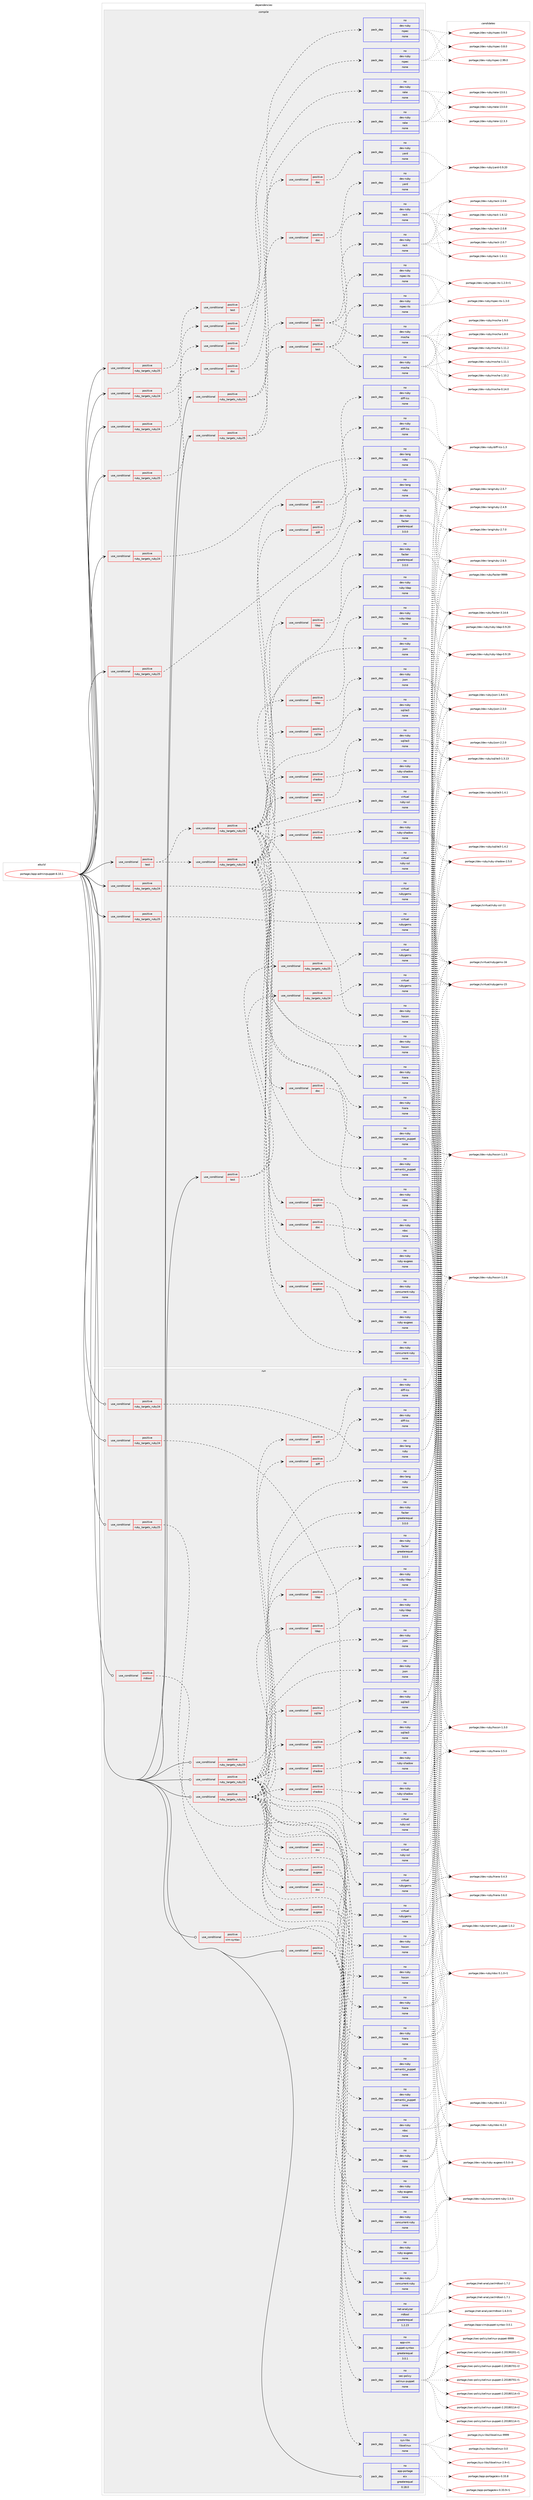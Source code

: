 digraph prolog {

# *************
# Graph options
# *************

newrank=true;
concentrate=true;
compound=true;
graph [rankdir=LR,fontname=Helvetica,fontsize=10,ranksep=1.5];#, ranksep=2.5, nodesep=0.2];
edge  [arrowhead=vee];
node  [fontname=Helvetica,fontsize=10];

# **********
# The ebuild
# **********

subgraph cluster_leftcol {
color=gray;
rank=same;
label=<<i>ebuild</i>>;
id [label="portage://app-admin/puppet-6.10.1", color=red, width=4, href="../app-admin/puppet-6.10.1.svg"];
}

# ****************
# The dependencies
# ****************

subgraph cluster_midcol {
color=gray;
label=<<i>dependencies</i>>;
subgraph cluster_compile {
fillcolor="#eeeeee";
style=filled;
label=<<i>compile</i>>;
subgraph cond154626 {
dependency653779 [label=<<TABLE BORDER="0" CELLBORDER="1" CELLSPACING="0" CELLPADDING="4"><TR><TD ROWSPAN="3" CELLPADDING="10">use_conditional</TD></TR><TR><TD>positive</TD></TR><TR><TD>ruby_targets_ruby24</TD></TR></TABLE>>, shape=none, color=red];
subgraph cond154627 {
dependency653780 [label=<<TABLE BORDER="0" CELLBORDER="1" CELLSPACING="0" CELLPADDING="4"><TR><TD ROWSPAN="3" CELLPADDING="10">use_conditional</TD></TR><TR><TD>positive</TD></TR><TR><TD>doc</TD></TR></TABLE>>, shape=none, color=red];
subgraph pack490457 {
dependency653781 [label=<<TABLE BORDER="0" CELLBORDER="1" CELLSPACING="0" CELLPADDING="4" WIDTH="220"><TR><TD ROWSPAN="6" CELLPADDING="30">pack_dep</TD></TR><TR><TD WIDTH="110">no</TD></TR><TR><TD>dev-ruby</TD></TR><TR><TD>rake</TD></TR><TR><TD>none</TD></TR><TR><TD></TD></TR></TABLE>>, shape=none, color=blue];
}
dependency653780:e -> dependency653781:w [weight=20,style="dashed",arrowhead="vee"];
}
dependency653779:e -> dependency653780:w [weight=20,style="dashed",arrowhead="vee"];
}
id:e -> dependency653779:w [weight=20,style="solid",arrowhead="vee"];
subgraph cond154628 {
dependency653782 [label=<<TABLE BORDER="0" CELLBORDER="1" CELLSPACING="0" CELLPADDING="4"><TR><TD ROWSPAN="3" CELLPADDING="10">use_conditional</TD></TR><TR><TD>positive</TD></TR><TR><TD>ruby_targets_ruby24</TD></TR></TABLE>>, shape=none, color=red];
subgraph cond154629 {
dependency653783 [label=<<TABLE BORDER="0" CELLBORDER="1" CELLSPACING="0" CELLPADDING="4"><TR><TD ROWSPAN="3" CELLPADDING="10">use_conditional</TD></TR><TR><TD>positive</TD></TR><TR><TD>doc</TD></TR></TABLE>>, shape=none, color=red];
subgraph pack490458 {
dependency653784 [label=<<TABLE BORDER="0" CELLBORDER="1" CELLSPACING="0" CELLPADDING="4" WIDTH="220"><TR><TD ROWSPAN="6" CELLPADDING="30">pack_dep</TD></TR><TR><TD WIDTH="110">no</TD></TR><TR><TD>dev-ruby</TD></TR><TR><TD>yard</TD></TR><TR><TD>none</TD></TR><TR><TD></TD></TR></TABLE>>, shape=none, color=blue];
}
dependency653783:e -> dependency653784:w [weight=20,style="dashed",arrowhead="vee"];
}
dependency653782:e -> dependency653783:w [weight=20,style="dashed",arrowhead="vee"];
subgraph cond154630 {
dependency653785 [label=<<TABLE BORDER="0" CELLBORDER="1" CELLSPACING="0" CELLPADDING="4"><TR><TD ROWSPAN="3" CELLPADDING="10">use_conditional</TD></TR><TR><TD>positive</TD></TR><TR><TD>test</TD></TR></TABLE>>, shape=none, color=red];
subgraph pack490459 {
dependency653786 [label=<<TABLE BORDER="0" CELLBORDER="1" CELLSPACING="0" CELLPADDING="4" WIDTH="220"><TR><TD ROWSPAN="6" CELLPADDING="30">pack_dep</TD></TR><TR><TD WIDTH="110">no</TD></TR><TR><TD>dev-ruby</TD></TR><TR><TD>mocha</TD></TR><TR><TD>none</TD></TR><TR><TD></TD></TR></TABLE>>, shape=none, color=blue];
}
dependency653785:e -> dependency653786:w [weight=20,style="dashed",arrowhead="vee"];
subgraph pack490460 {
dependency653787 [label=<<TABLE BORDER="0" CELLBORDER="1" CELLSPACING="0" CELLPADDING="4" WIDTH="220"><TR><TD ROWSPAN="6" CELLPADDING="30">pack_dep</TD></TR><TR><TD WIDTH="110">no</TD></TR><TR><TD>dev-ruby</TD></TR><TR><TD>rack</TD></TR><TR><TD>none</TD></TR><TR><TD></TD></TR></TABLE>>, shape=none, color=blue];
}
dependency653785:e -> dependency653787:w [weight=20,style="dashed",arrowhead="vee"];
subgraph pack490461 {
dependency653788 [label=<<TABLE BORDER="0" CELLBORDER="1" CELLSPACING="0" CELLPADDING="4" WIDTH="220"><TR><TD ROWSPAN="6" CELLPADDING="30">pack_dep</TD></TR><TR><TD WIDTH="110">no</TD></TR><TR><TD>dev-ruby</TD></TR><TR><TD>rspec-its</TD></TR><TR><TD>none</TD></TR><TR><TD></TD></TR></TABLE>>, shape=none, color=blue];
}
dependency653785:e -> dependency653788:w [weight=20,style="dashed",arrowhead="vee"];
}
dependency653782:e -> dependency653785:w [weight=20,style="dashed",arrowhead="vee"];
}
id:e -> dependency653782:w [weight=20,style="solid",arrowhead="vee"];
subgraph cond154631 {
dependency653789 [label=<<TABLE BORDER="0" CELLBORDER="1" CELLSPACING="0" CELLPADDING="4"><TR><TD ROWSPAN="3" CELLPADDING="10">use_conditional</TD></TR><TR><TD>positive</TD></TR><TR><TD>ruby_targets_ruby24</TD></TR></TABLE>>, shape=none, color=red];
subgraph cond154632 {
dependency653790 [label=<<TABLE BORDER="0" CELLBORDER="1" CELLSPACING="0" CELLPADDING="4"><TR><TD ROWSPAN="3" CELLPADDING="10">use_conditional</TD></TR><TR><TD>positive</TD></TR><TR><TD>test</TD></TR></TABLE>>, shape=none, color=red];
subgraph pack490462 {
dependency653791 [label=<<TABLE BORDER="0" CELLBORDER="1" CELLSPACING="0" CELLPADDING="4" WIDTH="220"><TR><TD ROWSPAN="6" CELLPADDING="30">pack_dep</TD></TR><TR><TD WIDTH="110">no</TD></TR><TR><TD>dev-ruby</TD></TR><TR><TD>rspec</TD></TR><TR><TD>none</TD></TR><TR><TD></TD></TR></TABLE>>, shape=none, color=blue];
}
dependency653790:e -> dependency653791:w [weight=20,style="dashed",arrowhead="vee"];
}
dependency653789:e -> dependency653790:w [weight=20,style="dashed",arrowhead="vee"];
}
id:e -> dependency653789:w [weight=20,style="solid",arrowhead="vee"];
subgraph cond154633 {
dependency653792 [label=<<TABLE BORDER="0" CELLBORDER="1" CELLSPACING="0" CELLPADDING="4"><TR><TD ROWSPAN="3" CELLPADDING="10">use_conditional</TD></TR><TR><TD>positive</TD></TR><TR><TD>ruby_targets_ruby24</TD></TR></TABLE>>, shape=none, color=red];
subgraph pack490463 {
dependency653793 [label=<<TABLE BORDER="0" CELLBORDER="1" CELLSPACING="0" CELLPADDING="4" WIDTH="220"><TR><TD ROWSPAN="6" CELLPADDING="30">pack_dep</TD></TR><TR><TD WIDTH="110">no</TD></TR><TR><TD>dev-lang</TD></TR><TR><TD>ruby</TD></TR><TR><TD>none</TD></TR><TR><TD></TD></TR></TABLE>>, shape=none, color=blue];
}
dependency653792:e -> dependency653793:w [weight=20,style="dashed",arrowhead="vee"];
}
id:e -> dependency653792:w [weight=20,style="solid",arrowhead="vee"];
subgraph cond154634 {
dependency653794 [label=<<TABLE BORDER="0" CELLBORDER="1" CELLSPACING="0" CELLPADDING="4"><TR><TD ROWSPAN="3" CELLPADDING="10">use_conditional</TD></TR><TR><TD>positive</TD></TR><TR><TD>ruby_targets_ruby24</TD></TR></TABLE>>, shape=none, color=red];
subgraph pack490464 {
dependency653795 [label=<<TABLE BORDER="0" CELLBORDER="1" CELLSPACING="0" CELLPADDING="4" WIDTH="220"><TR><TD ROWSPAN="6" CELLPADDING="30">pack_dep</TD></TR><TR><TD WIDTH="110">no</TD></TR><TR><TD>virtual</TD></TR><TR><TD>rubygems</TD></TR><TR><TD>none</TD></TR><TR><TD></TD></TR></TABLE>>, shape=none, color=blue];
}
dependency653794:e -> dependency653795:w [weight=20,style="dashed",arrowhead="vee"];
}
id:e -> dependency653794:w [weight=20,style="solid",arrowhead="vee"];
subgraph cond154635 {
dependency653796 [label=<<TABLE BORDER="0" CELLBORDER="1" CELLSPACING="0" CELLPADDING="4"><TR><TD ROWSPAN="3" CELLPADDING="10">use_conditional</TD></TR><TR><TD>positive</TD></TR><TR><TD>ruby_targets_ruby25</TD></TR></TABLE>>, shape=none, color=red];
subgraph cond154636 {
dependency653797 [label=<<TABLE BORDER="0" CELLBORDER="1" CELLSPACING="0" CELLPADDING="4"><TR><TD ROWSPAN="3" CELLPADDING="10">use_conditional</TD></TR><TR><TD>positive</TD></TR><TR><TD>doc</TD></TR></TABLE>>, shape=none, color=red];
subgraph pack490465 {
dependency653798 [label=<<TABLE BORDER="0" CELLBORDER="1" CELLSPACING="0" CELLPADDING="4" WIDTH="220"><TR><TD ROWSPAN="6" CELLPADDING="30">pack_dep</TD></TR><TR><TD WIDTH="110">no</TD></TR><TR><TD>dev-ruby</TD></TR><TR><TD>rake</TD></TR><TR><TD>none</TD></TR><TR><TD></TD></TR></TABLE>>, shape=none, color=blue];
}
dependency653797:e -> dependency653798:w [weight=20,style="dashed",arrowhead="vee"];
}
dependency653796:e -> dependency653797:w [weight=20,style="dashed",arrowhead="vee"];
}
id:e -> dependency653796:w [weight=20,style="solid",arrowhead="vee"];
subgraph cond154637 {
dependency653799 [label=<<TABLE BORDER="0" CELLBORDER="1" CELLSPACING="0" CELLPADDING="4"><TR><TD ROWSPAN="3" CELLPADDING="10">use_conditional</TD></TR><TR><TD>positive</TD></TR><TR><TD>ruby_targets_ruby25</TD></TR></TABLE>>, shape=none, color=red];
subgraph cond154638 {
dependency653800 [label=<<TABLE BORDER="0" CELLBORDER="1" CELLSPACING="0" CELLPADDING="4"><TR><TD ROWSPAN="3" CELLPADDING="10">use_conditional</TD></TR><TR><TD>positive</TD></TR><TR><TD>doc</TD></TR></TABLE>>, shape=none, color=red];
subgraph pack490466 {
dependency653801 [label=<<TABLE BORDER="0" CELLBORDER="1" CELLSPACING="0" CELLPADDING="4" WIDTH="220"><TR><TD ROWSPAN="6" CELLPADDING="30">pack_dep</TD></TR><TR><TD WIDTH="110">no</TD></TR><TR><TD>dev-ruby</TD></TR><TR><TD>yard</TD></TR><TR><TD>none</TD></TR><TR><TD></TD></TR></TABLE>>, shape=none, color=blue];
}
dependency653800:e -> dependency653801:w [weight=20,style="dashed",arrowhead="vee"];
}
dependency653799:e -> dependency653800:w [weight=20,style="dashed",arrowhead="vee"];
subgraph cond154639 {
dependency653802 [label=<<TABLE BORDER="0" CELLBORDER="1" CELLSPACING="0" CELLPADDING="4"><TR><TD ROWSPAN="3" CELLPADDING="10">use_conditional</TD></TR><TR><TD>positive</TD></TR><TR><TD>test</TD></TR></TABLE>>, shape=none, color=red];
subgraph pack490467 {
dependency653803 [label=<<TABLE BORDER="0" CELLBORDER="1" CELLSPACING="0" CELLPADDING="4" WIDTH="220"><TR><TD ROWSPAN="6" CELLPADDING="30">pack_dep</TD></TR><TR><TD WIDTH="110">no</TD></TR><TR><TD>dev-ruby</TD></TR><TR><TD>mocha</TD></TR><TR><TD>none</TD></TR><TR><TD></TD></TR></TABLE>>, shape=none, color=blue];
}
dependency653802:e -> dependency653803:w [weight=20,style="dashed",arrowhead="vee"];
subgraph pack490468 {
dependency653804 [label=<<TABLE BORDER="0" CELLBORDER="1" CELLSPACING="0" CELLPADDING="4" WIDTH="220"><TR><TD ROWSPAN="6" CELLPADDING="30">pack_dep</TD></TR><TR><TD WIDTH="110">no</TD></TR><TR><TD>dev-ruby</TD></TR><TR><TD>rack</TD></TR><TR><TD>none</TD></TR><TR><TD></TD></TR></TABLE>>, shape=none, color=blue];
}
dependency653802:e -> dependency653804:w [weight=20,style="dashed",arrowhead="vee"];
subgraph pack490469 {
dependency653805 [label=<<TABLE BORDER="0" CELLBORDER="1" CELLSPACING="0" CELLPADDING="4" WIDTH="220"><TR><TD ROWSPAN="6" CELLPADDING="30">pack_dep</TD></TR><TR><TD WIDTH="110">no</TD></TR><TR><TD>dev-ruby</TD></TR><TR><TD>rspec-its</TD></TR><TR><TD>none</TD></TR><TR><TD></TD></TR></TABLE>>, shape=none, color=blue];
}
dependency653802:e -> dependency653805:w [weight=20,style="dashed",arrowhead="vee"];
}
dependency653799:e -> dependency653802:w [weight=20,style="dashed",arrowhead="vee"];
}
id:e -> dependency653799:w [weight=20,style="solid",arrowhead="vee"];
subgraph cond154640 {
dependency653806 [label=<<TABLE BORDER="0" CELLBORDER="1" CELLSPACING="0" CELLPADDING="4"><TR><TD ROWSPAN="3" CELLPADDING="10">use_conditional</TD></TR><TR><TD>positive</TD></TR><TR><TD>ruby_targets_ruby25</TD></TR></TABLE>>, shape=none, color=red];
subgraph cond154641 {
dependency653807 [label=<<TABLE BORDER="0" CELLBORDER="1" CELLSPACING="0" CELLPADDING="4"><TR><TD ROWSPAN="3" CELLPADDING="10">use_conditional</TD></TR><TR><TD>positive</TD></TR><TR><TD>test</TD></TR></TABLE>>, shape=none, color=red];
subgraph pack490470 {
dependency653808 [label=<<TABLE BORDER="0" CELLBORDER="1" CELLSPACING="0" CELLPADDING="4" WIDTH="220"><TR><TD ROWSPAN="6" CELLPADDING="30">pack_dep</TD></TR><TR><TD WIDTH="110">no</TD></TR><TR><TD>dev-ruby</TD></TR><TR><TD>rspec</TD></TR><TR><TD>none</TD></TR><TR><TD></TD></TR></TABLE>>, shape=none, color=blue];
}
dependency653807:e -> dependency653808:w [weight=20,style="dashed",arrowhead="vee"];
}
dependency653806:e -> dependency653807:w [weight=20,style="dashed",arrowhead="vee"];
}
id:e -> dependency653806:w [weight=20,style="solid",arrowhead="vee"];
subgraph cond154642 {
dependency653809 [label=<<TABLE BORDER="0" CELLBORDER="1" CELLSPACING="0" CELLPADDING="4"><TR><TD ROWSPAN="3" CELLPADDING="10">use_conditional</TD></TR><TR><TD>positive</TD></TR><TR><TD>ruby_targets_ruby25</TD></TR></TABLE>>, shape=none, color=red];
subgraph pack490471 {
dependency653810 [label=<<TABLE BORDER="0" CELLBORDER="1" CELLSPACING="0" CELLPADDING="4" WIDTH="220"><TR><TD ROWSPAN="6" CELLPADDING="30">pack_dep</TD></TR><TR><TD WIDTH="110">no</TD></TR><TR><TD>dev-lang</TD></TR><TR><TD>ruby</TD></TR><TR><TD>none</TD></TR><TR><TD></TD></TR></TABLE>>, shape=none, color=blue];
}
dependency653809:e -> dependency653810:w [weight=20,style="dashed",arrowhead="vee"];
}
id:e -> dependency653809:w [weight=20,style="solid",arrowhead="vee"];
subgraph cond154643 {
dependency653811 [label=<<TABLE BORDER="0" CELLBORDER="1" CELLSPACING="0" CELLPADDING="4"><TR><TD ROWSPAN="3" CELLPADDING="10">use_conditional</TD></TR><TR><TD>positive</TD></TR><TR><TD>ruby_targets_ruby25</TD></TR></TABLE>>, shape=none, color=red];
subgraph pack490472 {
dependency653812 [label=<<TABLE BORDER="0" CELLBORDER="1" CELLSPACING="0" CELLPADDING="4" WIDTH="220"><TR><TD ROWSPAN="6" CELLPADDING="30">pack_dep</TD></TR><TR><TD WIDTH="110">no</TD></TR><TR><TD>virtual</TD></TR><TR><TD>rubygems</TD></TR><TR><TD>none</TD></TR><TR><TD></TD></TR></TABLE>>, shape=none, color=blue];
}
dependency653811:e -> dependency653812:w [weight=20,style="dashed",arrowhead="vee"];
}
id:e -> dependency653811:w [weight=20,style="solid",arrowhead="vee"];
subgraph cond154644 {
dependency653813 [label=<<TABLE BORDER="0" CELLBORDER="1" CELLSPACING="0" CELLPADDING="4"><TR><TD ROWSPAN="3" CELLPADDING="10">use_conditional</TD></TR><TR><TD>positive</TD></TR><TR><TD>test</TD></TR></TABLE>>, shape=none, color=red];
subgraph cond154645 {
dependency653814 [label=<<TABLE BORDER="0" CELLBORDER="1" CELLSPACING="0" CELLPADDING="4"><TR><TD ROWSPAN="3" CELLPADDING="10">use_conditional</TD></TR><TR><TD>positive</TD></TR><TR><TD>ruby_targets_ruby24</TD></TR></TABLE>>, shape=none, color=red];
subgraph pack490473 {
dependency653815 [label=<<TABLE BORDER="0" CELLBORDER="1" CELLSPACING="0" CELLPADDING="4" WIDTH="220"><TR><TD ROWSPAN="6" CELLPADDING="30">pack_dep</TD></TR><TR><TD WIDTH="110">no</TD></TR><TR><TD>dev-ruby</TD></TR><TR><TD>hiera</TD></TR><TR><TD>none</TD></TR><TR><TD></TD></TR></TABLE>>, shape=none, color=blue];
}
dependency653814:e -> dependency653815:w [weight=20,style="dashed",arrowhead="vee"];
subgraph pack490474 {
dependency653816 [label=<<TABLE BORDER="0" CELLBORDER="1" CELLSPACING="0" CELLPADDING="4" WIDTH="220"><TR><TD ROWSPAN="6" CELLPADDING="30">pack_dep</TD></TR><TR><TD WIDTH="110">no</TD></TR><TR><TD>dev-ruby</TD></TR><TR><TD>json</TD></TR><TR><TD>none</TD></TR><TR><TD></TD></TR></TABLE>>, shape=none, color=blue];
}
dependency653814:e -> dependency653816:w [weight=20,style="dashed",arrowhead="vee"];
subgraph pack490475 {
dependency653817 [label=<<TABLE BORDER="0" CELLBORDER="1" CELLSPACING="0" CELLPADDING="4" WIDTH="220"><TR><TD ROWSPAN="6" CELLPADDING="30">pack_dep</TD></TR><TR><TD WIDTH="110">no</TD></TR><TR><TD>dev-ruby</TD></TR><TR><TD>semantic_puppet</TD></TR><TR><TD>none</TD></TR><TR><TD></TD></TR></TABLE>>, shape=none, color=blue];
}
dependency653814:e -> dependency653817:w [weight=20,style="dashed",arrowhead="vee"];
subgraph pack490476 {
dependency653818 [label=<<TABLE BORDER="0" CELLBORDER="1" CELLSPACING="0" CELLPADDING="4" WIDTH="220"><TR><TD ROWSPAN="6" CELLPADDING="30">pack_dep</TD></TR><TR><TD WIDTH="110">no</TD></TR><TR><TD>dev-ruby</TD></TR><TR><TD>facter</TD></TR><TR><TD>greaterequal</TD></TR><TR><TD>3.0.0</TD></TR></TABLE>>, shape=none, color=blue];
}
dependency653814:e -> dependency653818:w [weight=20,style="dashed",arrowhead="vee"];
subgraph pack490477 {
dependency653819 [label=<<TABLE BORDER="0" CELLBORDER="1" CELLSPACING="0" CELLPADDING="4" WIDTH="220"><TR><TD ROWSPAN="6" CELLPADDING="30">pack_dep</TD></TR><TR><TD WIDTH="110">no</TD></TR><TR><TD>dev-ruby</TD></TR><TR><TD>concurrent-ruby</TD></TR><TR><TD>none</TD></TR><TR><TD></TD></TR></TABLE>>, shape=none, color=blue];
}
dependency653814:e -> dependency653819:w [weight=20,style="dashed",arrowhead="vee"];
subgraph cond154646 {
dependency653820 [label=<<TABLE BORDER="0" CELLBORDER="1" CELLSPACING="0" CELLPADDING="4"><TR><TD ROWSPAN="3" CELLPADDING="10">use_conditional</TD></TR><TR><TD>positive</TD></TR><TR><TD>augeas</TD></TR></TABLE>>, shape=none, color=red];
subgraph pack490478 {
dependency653821 [label=<<TABLE BORDER="0" CELLBORDER="1" CELLSPACING="0" CELLPADDING="4" WIDTH="220"><TR><TD ROWSPAN="6" CELLPADDING="30">pack_dep</TD></TR><TR><TD WIDTH="110">no</TD></TR><TR><TD>dev-ruby</TD></TR><TR><TD>ruby-augeas</TD></TR><TR><TD>none</TD></TR><TR><TD></TD></TR></TABLE>>, shape=none, color=blue];
}
dependency653820:e -> dependency653821:w [weight=20,style="dashed",arrowhead="vee"];
}
dependency653814:e -> dependency653820:w [weight=20,style="dashed",arrowhead="vee"];
subgraph cond154647 {
dependency653822 [label=<<TABLE BORDER="0" CELLBORDER="1" CELLSPACING="0" CELLPADDING="4"><TR><TD ROWSPAN="3" CELLPADDING="10">use_conditional</TD></TR><TR><TD>positive</TD></TR><TR><TD>diff</TD></TR></TABLE>>, shape=none, color=red];
subgraph pack490479 {
dependency653823 [label=<<TABLE BORDER="0" CELLBORDER="1" CELLSPACING="0" CELLPADDING="4" WIDTH="220"><TR><TD ROWSPAN="6" CELLPADDING="30">pack_dep</TD></TR><TR><TD WIDTH="110">no</TD></TR><TR><TD>dev-ruby</TD></TR><TR><TD>diff-lcs</TD></TR><TR><TD>none</TD></TR><TR><TD></TD></TR></TABLE>>, shape=none, color=blue];
}
dependency653822:e -> dependency653823:w [weight=20,style="dashed",arrowhead="vee"];
}
dependency653814:e -> dependency653822:w [weight=20,style="dashed",arrowhead="vee"];
subgraph cond154648 {
dependency653824 [label=<<TABLE BORDER="0" CELLBORDER="1" CELLSPACING="0" CELLPADDING="4"><TR><TD ROWSPAN="3" CELLPADDING="10">use_conditional</TD></TR><TR><TD>positive</TD></TR><TR><TD>doc</TD></TR></TABLE>>, shape=none, color=red];
subgraph pack490480 {
dependency653825 [label=<<TABLE BORDER="0" CELLBORDER="1" CELLSPACING="0" CELLPADDING="4" WIDTH="220"><TR><TD ROWSPAN="6" CELLPADDING="30">pack_dep</TD></TR><TR><TD WIDTH="110">no</TD></TR><TR><TD>dev-ruby</TD></TR><TR><TD>rdoc</TD></TR><TR><TD>none</TD></TR><TR><TD></TD></TR></TABLE>>, shape=none, color=blue];
}
dependency653824:e -> dependency653825:w [weight=20,style="dashed",arrowhead="vee"];
}
dependency653814:e -> dependency653824:w [weight=20,style="dashed",arrowhead="vee"];
subgraph cond154649 {
dependency653826 [label=<<TABLE BORDER="0" CELLBORDER="1" CELLSPACING="0" CELLPADDING="4"><TR><TD ROWSPAN="3" CELLPADDING="10">use_conditional</TD></TR><TR><TD>positive</TD></TR><TR><TD>ldap</TD></TR></TABLE>>, shape=none, color=red];
subgraph pack490481 {
dependency653827 [label=<<TABLE BORDER="0" CELLBORDER="1" CELLSPACING="0" CELLPADDING="4" WIDTH="220"><TR><TD ROWSPAN="6" CELLPADDING="30">pack_dep</TD></TR><TR><TD WIDTH="110">no</TD></TR><TR><TD>dev-ruby</TD></TR><TR><TD>ruby-ldap</TD></TR><TR><TD>none</TD></TR><TR><TD></TD></TR></TABLE>>, shape=none, color=blue];
}
dependency653826:e -> dependency653827:w [weight=20,style="dashed",arrowhead="vee"];
}
dependency653814:e -> dependency653826:w [weight=20,style="dashed",arrowhead="vee"];
subgraph cond154650 {
dependency653828 [label=<<TABLE BORDER="0" CELLBORDER="1" CELLSPACING="0" CELLPADDING="4"><TR><TD ROWSPAN="3" CELLPADDING="10">use_conditional</TD></TR><TR><TD>positive</TD></TR><TR><TD>shadow</TD></TR></TABLE>>, shape=none, color=red];
subgraph pack490482 {
dependency653829 [label=<<TABLE BORDER="0" CELLBORDER="1" CELLSPACING="0" CELLPADDING="4" WIDTH="220"><TR><TD ROWSPAN="6" CELLPADDING="30">pack_dep</TD></TR><TR><TD WIDTH="110">no</TD></TR><TR><TD>dev-ruby</TD></TR><TR><TD>ruby-shadow</TD></TR><TR><TD>none</TD></TR><TR><TD></TD></TR></TABLE>>, shape=none, color=blue];
}
dependency653828:e -> dependency653829:w [weight=20,style="dashed",arrowhead="vee"];
}
dependency653814:e -> dependency653828:w [weight=20,style="dashed",arrowhead="vee"];
subgraph cond154651 {
dependency653830 [label=<<TABLE BORDER="0" CELLBORDER="1" CELLSPACING="0" CELLPADDING="4"><TR><TD ROWSPAN="3" CELLPADDING="10">use_conditional</TD></TR><TR><TD>positive</TD></TR><TR><TD>sqlite</TD></TR></TABLE>>, shape=none, color=red];
subgraph pack490483 {
dependency653831 [label=<<TABLE BORDER="0" CELLBORDER="1" CELLSPACING="0" CELLPADDING="4" WIDTH="220"><TR><TD ROWSPAN="6" CELLPADDING="30">pack_dep</TD></TR><TR><TD WIDTH="110">no</TD></TR><TR><TD>dev-ruby</TD></TR><TR><TD>sqlite3</TD></TR><TR><TD>none</TD></TR><TR><TD></TD></TR></TABLE>>, shape=none, color=blue];
}
dependency653830:e -> dependency653831:w [weight=20,style="dashed",arrowhead="vee"];
}
dependency653814:e -> dependency653830:w [weight=20,style="dashed",arrowhead="vee"];
subgraph pack490484 {
dependency653832 [label=<<TABLE BORDER="0" CELLBORDER="1" CELLSPACING="0" CELLPADDING="4" WIDTH="220"><TR><TD ROWSPAN="6" CELLPADDING="30">pack_dep</TD></TR><TR><TD WIDTH="110">no</TD></TR><TR><TD>virtual</TD></TR><TR><TD>ruby-ssl</TD></TR><TR><TD>none</TD></TR><TR><TD></TD></TR></TABLE>>, shape=none, color=blue];
}
dependency653814:e -> dependency653832:w [weight=20,style="dashed",arrowhead="vee"];
subgraph pack490485 {
dependency653833 [label=<<TABLE BORDER="0" CELLBORDER="1" CELLSPACING="0" CELLPADDING="4" WIDTH="220"><TR><TD ROWSPAN="6" CELLPADDING="30">pack_dep</TD></TR><TR><TD WIDTH="110">no</TD></TR><TR><TD>dev-ruby</TD></TR><TR><TD>hocon</TD></TR><TR><TD>none</TD></TR><TR><TD></TD></TR></TABLE>>, shape=none, color=blue];
}
dependency653814:e -> dependency653833:w [weight=20,style="dashed",arrowhead="vee"];
}
dependency653813:e -> dependency653814:w [weight=20,style="dashed",arrowhead="vee"];
subgraph cond154652 {
dependency653834 [label=<<TABLE BORDER="0" CELLBORDER="1" CELLSPACING="0" CELLPADDING="4"><TR><TD ROWSPAN="3" CELLPADDING="10">use_conditional</TD></TR><TR><TD>positive</TD></TR><TR><TD>ruby_targets_ruby25</TD></TR></TABLE>>, shape=none, color=red];
subgraph pack490486 {
dependency653835 [label=<<TABLE BORDER="0" CELLBORDER="1" CELLSPACING="0" CELLPADDING="4" WIDTH="220"><TR><TD ROWSPAN="6" CELLPADDING="30">pack_dep</TD></TR><TR><TD WIDTH="110">no</TD></TR><TR><TD>dev-ruby</TD></TR><TR><TD>hiera</TD></TR><TR><TD>none</TD></TR><TR><TD></TD></TR></TABLE>>, shape=none, color=blue];
}
dependency653834:e -> dependency653835:w [weight=20,style="dashed",arrowhead="vee"];
subgraph pack490487 {
dependency653836 [label=<<TABLE BORDER="0" CELLBORDER="1" CELLSPACING="0" CELLPADDING="4" WIDTH="220"><TR><TD ROWSPAN="6" CELLPADDING="30">pack_dep</TD></TR><TR><TD WIDTH="110">no</TD></TR><TR><TD>dev-ruby</TD></TR><TR><TD>json</TD></TR><TR><TD>none</TD></TR><TR><TD></TD></TR></TABLE>>, shape=none, color=blue];
}
dependency653834:e -> dependency653836:w [weight=20,style="dashed",arrowhead="vee"];
subgraph pack490488 {
dependency653837 [label=<<TABLE BORDER="0" CELLBORDER="1" CELLSPACING="0" CELLPADDING="4" WIDTH="220"><TR><TD ROWSPAN="6" CELLPADDING="30">pack_dep</TD></TR><TR><TD WIDTH="110">no</TD></TR><TR><TD>dev-ruby</TD></TR><TR><TD>semantic_puppet</TD></TR><TR><TD>none</TD></TR><TR><TD></TD></TR></TABLE>>, shape=none, color=blue];
}
dependency653834:e -> dependency653837:w [weight=20,style="dashed",arrowhead="vee"];
subgraph pack490489 {
dependency653838 [label=<<TABLE BORDER="0" CELLBORDER="1" CELLSPACING="0" CELLPADDING="4" WIDTH="220"><TR><TD ROWSPAN="6" CELLPADDING="30">pack_dep</TD></TR><TR><TD WIDTH="110">no</TD></TR><TR><TD>dev-ruby</TD></TR><TR><TD>facter</TD></TR><TR><TD>greaterequal</TD></TR><TR><TD>3.0.0</TD></TR></TABLE>>, shape=none, color=blue];
}
dependency653834:e -> dependency653838:w [weight=20,style="dashed",arrowhead="vee"];
subgraph pack490490 {
dependency653839 [label=<<TABLE BORDER="0" CELLBORDER="1" CELLSPACING="0" CELLPADDING="4" WIDTH="220"><TR><TD ROWSPAN="6" CELLPADDING="30">pack_dep</TD></TR><TR><TD WIDTH="110">no</TD></TR><TR><TD>dev-ruby</TD></TR><TR><TD>concurrent-ruby</TD></TR><TR><TD>none</TD></TR><TR><TD></TD></TR></TABLE>>, shape=none, color=blue];
}
dependency653834:e -> dependency653839:w [weight=20,style="dashed",arrowhead="vee"];
subgraph cond154653 {
dependency653840 [label=<<TABLE BORDER="0" CELLBORDER="1" CELLSPACING="0" CELLPADDING="4"><TR><TD ROWSPAN="3" CELLPADDING="10">use_conditional</TD></TR><TR><TD>positive</TD></TR><TR><TD>augeas</TD></TR></TABLE>>, shape=none, color=red];
subgraph pack490491 {
dependency653841 [label=<<TABLE BORDER="0" CELLBORDER="1" CELLSPACING="0" CELLPADDING="4" WIDTH="220"><TR><TD ROWSPAN="6" CELLPADDING="30">pack_dep</TD></TR><TR><TD WIDTH="110">no</TD></TR><TR><TD>dev-ruby</TD></TR><TR><TD>ruby-augeas</TD></TR><TR><TD>none</TD></TR><TR><TD></TD></TR></TABLE>>, shape=none, color=blue];
}
dependency653840:e -> dependency653841:w [weight=20,style="dashed",arrowhead="vee"];
}
dependency653834:e -> dependency653840:w [weight=20,style="dashed",arrowhead="vee"];
subgraph cond154654 {
dependency653842 [label=<<TABLE BORDER="0" CELLBORDER="1" CELLSPACING="0" CELLPADDING="4"><TR><TD ROWSPAN="3" CELLPADDING="10">use_conditional</TD></TR><TR><TD>positive</TD></TR><TR><TD>diff</TD></TR></TABLE>>, shape=none, color=red];
subgraph pack490492 {
dependency653843 [label=<<TABLE BORDER="0" CELLBORDER="1" CELLSPACING="0" CELLPADDING="4" WIDTH="220"><TR><TD ROWSPAN="6" CELLPADDING="30">pack_dep</TD></TR><TR><TD WIDTH="110">no</TD></TR><TR><TD>dev-ruby</TD></TR><TR><TD>diff-lcs</TD></TR><TR><TD>none</TD></TR><TR><TD></TD></TR></TABLE>>, shape=none, color=blue];
}
dependency653842:e -> dependency653843:w [weight=20,style="dashed",arrowhead="vee"];
}
dependency653834:e -> dependency653842:w [weight=20,style="dashed",arrowhead="vee"];
subgraph cond154655 {
dependency653844 [label=<<TABLE BORDER="0" CELLBORDER="1" CELLSPACING="0" CELLPADDING="4"><TR><TD ROWSPAN="3" CELLPADDING="10">use_conditional</TD></TR><TR><TD>positive</TD></TR><TR><TD>doc</TD></TR></TABLE>>, shape=none, color=red];
subgraph pack490493 {
dependency653845 [label=<<TABLE BORDER="0" CELLBORDER="1" CELLSPACING="0" CELLPADDING="4" WIDTH="220"><TR><TD ROWSPAN="6" CELLPADDING="30">pack_dep</TD></TR><TR><TD WIDTH="110">no</TD></TR><TR><TD>dev-ruby</TD></TR><TR><TD>rdoc</TD></TR><TR><TD>none</TD></TR><TR><TD></TD></TR></TABLE>>, shape=none, color=blue];
}
dependency653844:e -> dependency653845:w [weight=20,style="dashed",arrowhead="vee"];
}
dependency653834:e -> dependency653844:w [weight=20,style="dashed",arrowhead="vee"];
subgraph cond154656 {
dependency653846 [label=<<TABLE BORDER="0" CELLBORDER="1" CELLSPACING="0" CELLPADDING="4"><TR><TD ROWSPAN="3" CELLPADDING="10">use_conditional</TD></TR><TR><TD>positive</TD></TR><TR><TD>ldap</TD></TR></TABLE>>, shape=none, color=red];
subgraph pack490494 {
dependency653847 [label=<<TABLE BORDER="0" CELLBORDER="1" CELLSPACING="0" CELLPADDING="4" WIDTH="220"><TR><TD ROWSPAN="6" CELLPADDING="30">pack_dep</TD></TR><TR><TD WIDTH="110">no</TD></TR><TR><TD>dev-ruby</TD></TR><TR><TD>ruby-ldap</TD></TR><TR><TD>none</TD></TR><TR><TD></TD></TR></TABLE>>, shape=none, color=blue];
}
dependency653846:e -> dependency653847:w [weight=20,style="dashed",arrowhead="vee"];
}
dependency653834:e -> dependency653846:w [weight=20,style="dashed",arrowhead="vee"];
subgraph cond154657 {
dependency653848 [label=<<TABLE BORDER="0" CELLBORDER="1" CELLSPACING="0" CELLPADDING="4"><TR><TD ROWSPAN="3" CELLPADDING="10">use_conditional</TD></TR><TR><TD>positive</TD></TR><TR><TD>shadow</TD></TR></TABLE>>, shape=none, color=red];
subgraph pack490495 {
dependency653849 [label=<<TABLE BORDER="0" CELLBORDER="1" CELLSPACING="0" CELLPADDING="4" WIDTH="220"><TR><TD ROWSPAN="6" CELLPADDING="30">pack_dep</TD></TR><TR><TD WIDTH="110">no</TD></TR><TR><TD>dev-ruby</TD></TR><TR><TD>ruby-shadow</TD></TR><TR><TD>none</TD></TR><TR><TD></TD></TR></TABLE>>, shape=none, color=blue];
}
dependency653848:e -> dependency653849:w [weight=20,style="dashed",arrowhead="vee"];
}
dependency653834:e -> dependency653848:w [weight=20,style="dashed",arrowhead="vee"];
subgraph cond154658 {
dependency653850 [label=<<TABLE BORDER="0" CELLBORDER="1" CELLSPACING="0" CELLPADDING="4"><TR><TD ROWSPAN="3" CELLPADDING="10">use_conditional</TD></TR><TR><TD>positive</TD></TR><TR><TD>sqlite</TD></TR></TABLE>>, shape=none, color=red];
subgraph pack490496 {
dependency653851 [label=<<TABLE BORDER="0" CELLBORDER="1" CELLSPACING="0" CELLPADDING="4" WIDTH="220"><TR><TD ROWSPAN="6" CELLPADDING="30">pack_dep</TD></TR><TR><TD WIDTH="110">no</TD></TR><TR><TD>dev-ruby</TD></TR><TR><TD>sqlite3</TD></TR><TR><TD>none</TD></TR><TR><TD></TD></TR></TABLE>>, shape=none, color=blue];
}
dependency653850:e -> dependency653851:w [weight=20,style="dashed",arrowhead="vee"];
}
dependency653834:e -> dependency653850:w [weight=20,style="dashed",arrowhead="vee"];
subgraph pack490497 {
dependency653852 [label=<<TABLE BORDER="0" CELLBORDER="1" CELLSPACING="0" CELLPADDING="4" WIDTH="220"><TR><TD ROWSPAN="6" CELLPADDING="30">pack_dep</TD></TR><TR><TD WIDTH="110">no</TD></TR><TR><TD>virtual</TD></TR><TR><TD>ruby-ssl</TD></TR><TR><TD>none</TD></TR><TR><TD></TD></TR></TABLE>>, shape=none, color=blue];
}
dependency653834:e -> dependency653852:w [weight=20,style="dashed",arrowhead="vee"];
subgraph pack490498 {
dependency653853 [label=<<TABLE BORDER="0" CELLBORDER="1" CELLSPACING="0" CELLPADDING="4" WIDTH="220"><TR><TD ROWSPAN="6" CELLPADDING="30">pack_dep</TD></TR><TR><TD WIDTH="110">no</TD></TR><TR><TD>dev-ruby</TD></TR><TR><TD>hocon</TD></TR><TR><TD>none</TD></TR><TR><TD></TD></TR></TABLE>>, shape=none, color=blue];
}
dependency653834:e -> dependency653853:w [weight=20,style="dashed",arrowhead="vee"];
}
dependency653813:e -> dependency653834:w [weight=20,style="dashed",arrowhead="vee"];
}
id:e -> dependency653813:w [weight=20,style="solid",arrowhead="vee"];
subgraph cond154659 {
dependency653854 [label=<<TABLE BORDER="0" CELLBORDER="1" CELLSPACING="0" CELLPADDING="4"><TR><TD ROWSPAN="3" CELLPADDING="10">use_conditional</TD></TR><TR><TD>positive</TD></TR><TR><TD>test</TD></TR></TABLE>>, shape=none, color=red];
subgraph cond154660 {
dependency653855 [label=<<TABLE BORDER="0" CELLBORDER="1" CELLSPACING="0" CELLPADDING="4"><TR><TD ROWSPAN="3" CELLPADDING="10">use_conditional</TD></TR><TR><TD>positive</TD></TR><TR><TD>ruby_targets_ruby24</TD></TR></TABLE>>, shape=none, color=red];
subgraph pack490499 {
dependency653856 [label=<<TABLE BORDER="0" CELLBORDER="1" CELLSPACING="0" CELLPADDING="4" WIDTH="220"><TR><TD ROWSPAN="6" CELLPADDING="30">pack_dep</TD></TR><TR><TD WIDTH="110">no</TD></TR><TR><TD>virtual</TD></TR><TR><TD>rubygems</TD></TR><TR><TD>none</TD></TR><TR><TD></TD></TR></TABLE>>, shape=none, color=blue];
}
dependency653855:e -> dependency653856:w [weight=20,style="dashed",arrowhead="vee"];
}
dependency653854:e -> dependency653855:w [weight=20,style="dashed",arrowhead="vee"];
subgraph cond154661 {
dependency653857 [label=<<TABLE BORDER="0" CELLBORDER="1" CELLSPACING="0" CELLPADDING="4"><TR><TD ROWSPAN="3" CELLPADDING="10">use_conditional</TD></TR><TR><TD>positive</TD></TR><TR><TD>ruby_targets_ruby25</TD></TR></TABLE>>, shape=none, color=red];
subgraph pack490500 {
dependency653858 [label=<<TABLE BORDER="0" CELLBORDER="1" CELLSPACING="0" CELLPADDING="4" WIDTH="220"><TR><TD ROWSPAN="6" CELLPADDING="30">pack_dep</TD></TR><TR><TD WIDTH="110">no</TD></TR><TR><TD>virtual</TD></TR><TR><TD>rubygems</TD></TR><TR><TD>none</TD></TR><TR><TD></TD></TR></TABLE>>, shape=none, color=blue];
}
dependency653857:e -> dependency653858:w [weight=20,style="dashed",arrowhead="vee"];
}
dependency653854:e -> dependency653857:w [weight=20,style="dashed",arrowhead="vee"];
}
id:e -> dependency653854:w [weight=20,style="solid",arrowhead="vee"];
}
subgraph cluster_compileandrun {
fillcolor="#eeeeee";
style=filled;
label=<<i>compile and run</i>>;
}
subgraph cluster_run {
fillcolor="#eeeeee";
style=filled;
label=<<i>run</i>>;
subgraph cond154662 {
dependency653859 [label=<<TABLE BORDER="0" CELLBORDER="1" CELLSPACING="0" CELLPADDING="4"><TR><TD ROWSPAN="3" CELLPADDING="10">use_conditional</TD></TR><TR><TD>positive</TD></TR><TR><TD>rrdtool</TD></TR></TABLE>>, shape=none, color=red];
subgraph pack490501 {
dependency653860 [label=<<TABLE BORDER="0" CELLBORDER="1" CELLSPACING="0" CELLPADDING="4" WIDTH="220"><TR><TD ROWSPAN="6" CELLPADDING="30">pack_dep</TD></TR><TR><TD WIDTH="110">no</TD></TR><TR><TD>net-analyzer</TD></TR><TR><TD>rrdtool</TD></TR><TR><TD>greaterequal</TD></TR><TR><TD>1.2.23</TD></TR></TABLE>>, shape=none, color=blue];
}
dependency653859:e -> dependency653860:w [weight=20,style="dashed",arrowhead="vee"];
}
id:e -> dependency653859:w [weight=20,style="solid",arrowhead="odot"];
subgraph cond154663 {
dependency653861 [label=<<TABLE BORDER="0" CELLBORDER="1" CELLSPACING="0" CELLPADDING="4"><TR><TD ROWSPAN="3" CELLPADDING="10">use_conditional</TD></TR><TR><TD>positive</TD></TR><TR><TD>ruby_targets_ruby24</TD></TR></TABLE>>, shape=none, color=red];
subgraph pack490502 {
dependency653862 [label=<<TABLE BORDER="0" CELLBORDER="1" CELLSPACING="0" CELLPADDING="4" WIDTH="220"><TR><TD ROWSPAN="6" CELLPADDING="30">pack_dep</TD></TR><TR><TD WIDTH="110">no</TD></TR><TR><TD>dev-lang</TD></TR><TR><TD>ruby</TD></TR><TR><TD>none</TD></TR><TR><TD></TD></TR></TABLE>>, shape=none, color=blue];
}
dependency653861:e -> dependency653862:w [weight=20,style="dashed",arrowhead="vee"];
}
id:e -> dependency653861:w [weight=20,style="solid",arrowhead="odot"];
subgraph cond154664 {
dependency653863 [label=<<TABLE BORDER="0" CELLBORDER="1" CELLSPACING="0" CELLPADDING="4"><TR><TD ROWSPAN="3" CELLPADDING="10">use_conditional</TD></TR><TR><TD>positive</TD></TR><TR><TD>ruby_targets_ruby24</TD></TR></TABLE>>, shape=none, color=red];
subgraph pack490503 {
dependency653864 [label=<<TABLE BORDER="0" CELLBORDER="1" CELLSPACING="0" CELLPADDING="4" WIDTH="220"><TR><TD ROWSPAN="6" CELLPADDING="30">pack_dep</TD></TR><TR><TD WIDTH="110">no</TD></TR><TR><TD>dev-ruby</TD></TR><TR><TD>hiera</TD></TR><TR><TD>none</TD></TR><TR><TD></TD></TR></TABLE>>, shape=none, color=blue];
}
dependency653863:e -> dependency653864:w [weight=20,style="dashed",arrowhead="vee"];
subgraph pack490504 {
dependency653865 [label=<<TABLE BORDER="0" CELLBORDER="1" CELLSPACING="0" CELLPADDING="4" WIDTH="220"><TR><TD ROWSPAN="6" CELLPADDING="30">pack_dep</TD></TR><TR><TD WIDTH="110">no</TD></TR><TR><TD>dev-ruby</TD></TR><TR><TD>json</TD></TR><TR><TD>none</TD></TR><TR><TD></TD></TR></TABLE>>, shape=none, color=blue];
}
dependency653863:e -> dependency653865:w [weight=20,style="dashed",arrowhead="vee"];
subgraph pack490505 {
dependency653866 [label=<<TABLE BORDER="0" CELLBORDER="1" CELLSPACING="0" CELLPADDING="4" WIDTH="220"><TR><TD ROWSPAN="6" CELLPADDING="30">pack_dep</TD></TR><TR><TD WIDTH="110">no</TD></TR><TR><TD>dev-ruby</TD></TR><TR><TD>semantic_puppet</TD></TR><TR><TD>none</TD></TR><TR><TD></TD></TR></TABLE>>, shape=none, color=blue];
}
dependency653863:e -> dependency653866:w [weight=20,style="dashed",arrowhead="vee"];
subgraph pack490506 {
dependency653867 [label=<<TABLE BORDER="0" CELLBORDER="1" CELLSPACING="0" CELLPADDING="4" WIDTH="220"><TR><TD ROWSPAN="6" CELLPADDING="30">pack_dep</TD></TR><TR><TD WIDTH="110">no</TD></TR><TR><TD>dev-ruby</TD></TR><TR><TD>facter</TD></TR><TR><TD>greaterequal</TD></TR><TR><TD>3.0.0</TD></TR></TABLE>>, shape=none, color=blue];
}
dependency653863:e -> dependency653867:w [weight=20,style="dashed",arrowhead="vee"];
subgraph pack490507 {
dependency653868 [label=<<TABLE BORDER="0" CELLBORDER="1" CELLSPACING="0" CELLPADDING="4" WIDTH="220"><TR><TD ROWSPAN="6" CELLPADDING="30">pack_dep</TD></TR><TR><TD WIDTH="110">no</TD></TR><TR><TD>dev-ruby</TD></TR><TR><TD>concurrent-ruby</TD></TR><TR><TD>none</TD></TR><TR><TD></TD></TR></TABLE>>, shape=none, color=blue];
}
dependency653863:e -> dependency653868:w [weight=20,style="dashed",arrowhead="vee"];
subgraph cond154665 {
dependency653869 [label=<<TABLE BORDER="0" CELLBORDER="1" CELLSPACING="0" CELLPADDING="4"><TR><TD ROWSPAN="3" CELLPADDING="10">use_conditional</TD></TR><TR><TD>positive</TD></TR><TR><TD>augeas</TD></TR></TABLE>>, shape=none, color=red];
subgraph pack490508 {
dependency653870 [label=<<TABLE BORDER="0" CELLBORDER="1" CELLSPACING="0" CELLPADDING="4" WIDTH="220"><TR><TD ROWSPAN="6" CELLPADDING="30">pack_dep</TD></TR><TR><TD WIDTH="110">no</TD></TR><TR><TD>dev-ruby</TD></TR><TR><TD>ruby-augeas</TD></TR><TR><TD>none</TD></TR><TR><TD></TD></TR></TABLE>>, shape=none, color=blue];
}
dependency653869:e -> dependency653870:w [weight=20,style="dashed",arrowhead="vee"];
}
dependency653863:e -> dependency653869:w [weight=20,style="dashed",arrowhead="vee"];
subgraph cond154666 {
dependency653871 [label=<<TABLE BORDER="0" CELLBORDER="1" CELLSPACING="0" CELLPADDING="4"><TR><TD ROWSPAN="3" CELLPADDING="10">use_conditional</TD></TR><TR><TD>positive</TD></TR><TR><TD>diff</TD></TR></TABLE>>, shape=none, color=red];
subgraph pack490509 {
dependency653872 [label=<<TABLE BORDER="0" CELLBORDER="1" CELLSPACING="0" CELLPADDING="4" WIDTH="220"><TR><TD ROWSPAN="6" CELLPADDING="30">pack_dep</TD></TR><TR><TD WIDTH="110">no</TD></TR><TR><TD>dev-ruby</TD></TR><TR><TD>diff-lcs</TD></TR><TR><TD>none</TD></TR><TR><TD></TD></TR></TABLE>>, shape=none, color=blue];
}
dependency653871:e -> dependency653872:w [weight=20,style="dashed",arrowhead="vee"];
}
dependency653863:e -> dependency653871:w [weight=20,style="dashed",arrowhead="vee"];
subgraph cond154667 {
dependency653873 [label=<<TABLE BORDER="0" CELLBORDER="1" CELLSPACING="0" CELLPADDING="4"><TR><TD ROWSPAN="3" CELLPADDING="10">use_conditional</TD></TR><TR><TD>positive</TD></TR><TR><TD>doc</TD></TR></TABLE>>, shape=none, color=red];
subgraph pack490510 {
dependency653874 [label=<<TABLE BORDER="0" CELLBORDER="1" CELLSPACING="0" CELLPADDING="4" WIDTH="220"><TR><TD ROWSPAN="6" CELLPADDING="30">pack_dep</TD></TR><TR><TD WIDTH="110">no</TD></TR><TR><TD>dev-ruby</TD></TR><TR><TD>rdoc</TD></TR><TR><TD>none</TD></TR><TR><TD></TD></TR></TABLE>>, shape=none, color=blue];
}
dependency653873:e -> dependency653874:w [weight=20,style="dashed",arrowhead="vee"];
}
dependency653863:e -> dependency653873:w [weight=20,style="dashed",arrowhead="vee"];
subgraph cond154668 {
dependency653875 [label=<<TABLE BORDER="0" CELLBORDER="1" CELLSPACING="0" CELLPADDING="4"><TR><TD ROWSPAN="3" CELLPADDING="10">use_conditional</TD></TR><TR><TD>positive</TD></TR><TR><TD>ldap</TD></TR></TABLE>>, shape=none, color=red];
subgraph pack490511 {
dependency653876 [label=<<TABLE BORDER="0" CELLBORDER="1" CELLSPACING="0" CELLPADDING="4" WIDTH="220"><TR><TD ROWSPAN="6" CELLPADDING="30">pack_dep</TD></TR><TR><TD WIDTH="110">no</TD></TR><TR><TD>dev-ruby</TD></TR><TR><TD>ruby-ldap</TD></TR><TR><TD>none</TD></TR><TR><TD></TD></TR></TABLE>>, shape=none, color=blue];
}
dependency653875:e -> dependency653876:w [weight=20,style="dashed",arrowhead="vee"];
}
dependency653863:e -> dependency653875:w [weight=20,style="dashed",arrowhead="vee"];
subgraph cond154669 {
dependency653877 [label=<<TABLE BORDER="0" CELLBORDER="1" CELLSPACING="0" CELLPADDING="4"><TR><TD ROWSPAN="3" CELLPADDING="10">use_conditional</TD></TR><TR><TD>positive</TD></TR><TR><TD>shadow</TD></TR></TABLE>>, shape=none, color=red];
subgraph pack490512 {
dependency653878 [label=<<TABLE BORDER="0" CELLBORDER="1" CELLSPACING="0" CELLPADDING="4" WIDTH="220"><TR><TD ROWSPAN="6" CELLPADDING="30">pack_dep</TD></TR><TR><TD WIDTH="110">no</TD></TR><TR><TD>dev-ruby</TD></TR><TR><TD>ruby-shadow</TD></TR><TR><TD>none</TD></TR><TR><TD></TD></TR></TABLE>>, shape=none, color=blue];
}
dependency653877:e -> dependency653878:w [weight=20,style="dashed",arrowhead="vee"];
}
dependency653863:e -> dependency653877:w [weight=20,style="dashed",arrowhead="vee"];
subgraph cond154670 {
dependency653879 [label=<<TABLE BORDER="0" CELLBORDER="1" CELLSPACING="0" CELLPADDING="4"><TR><TD ROWSPAN="3" CELLPADDING="10">use_conditional</TD></TR><TR><TD>positive</TD></TR><TR><TD>sqlite</TD></TR></TABLE>>, shape=none, color=red];
subgraph pack490513 {
dependency653880 [label=<<TABLE BORDER="0" CELLBORDER="1" CELLSPACING="0" CELLPADDING="4" WIDTH="220"><TR><TD ROWSPAN="6" CELLPADDING="30">pack_dep</TD></TR><TR><TD WIDTH="110">no</TD></TR><TR><TD>dev-ruby</TD></TR><TR><TD>sqlite3</TD></TR><TR><TD>none</TD></TR><TR><TD></TD></TR></TABLE>>, shape=none, color=blue];
}
dependency653879:e -> dependency653880:w [weight=20,style="dashed",arrowhead="vee"];
}
dependency653863:e -> dependency653879:w [weight=20,style="dashed",arrowhead="vee"];
subgraph pack490514 {
dependency653881 [label=<<TABLE BORDER="0" CELLBORDER="1" CELLSPACING="0" CELLPADDING="4" WIDTH="220"><TR><TD ROWSPAN="6" CELLPADDING="30">pack_dep</TD></TR><TR><TD WIDTH="110">no</TD></TR><TR><TD>virtual</TD></TR><TR><TD>ruby-ssl</TD></TR><TR><TD>none</TD></TR><TR><TD></TD></TR></TABLE>>, shape=none, color=blue];
}
dependency653863:e -> dependency653881:w [weight=20,style="dashed",arrowhead="vee"];
subgraph pack490515 {
dependency653882 [label=<<TABLE BORDER="0" CELLBORDER="1" CELLSPACING="0" CELLPADDING="4" WIDTH="220"><TR><TD ROWSPAN="6" CELLPADDING="30">pack_dep</TD></TR><TR><TD WIDTH="110">no</TD></TR><TR><TD>dev-ruby</TD></TR><TR><TD>hocon</TD></TR><TR><TD>none</TD></TR><TR><TD></TD></TR></TABLE>>, shape=none, color=blue];
}
dependency653863:e -> dependency653882:w [weight=20,style="dashed",arrowhead="vee"];
}
id:e -> dependency653863:w [weight=20,style="solid",arrowhead="odot"];
subgraph cond154671 {
dependency653883 [label=<<TABLE BORDER="0" CELLBORDER="1" CELLSPACING="0" CELLPADDING="4"><TR><TD ROWSPAN="3" CELLPADDING="10">use_conditional</TD></TR><TR><TD>positive</TD></TR><TR><TD>ruby_targets_ruby24</TD></TR></TABLE>>, shape=none, color=red];
subgraph pack490516 {
dependency653884 [label=<<TABLE BORDER="0" CELLBORDER="1" CELLSPACING="0" CELLPADDING="4" WIDTH="220"><TR><TD ROWSPAN="6" CELLPADDING="30">pack_dep</TD></TR><TR><TD WIDTH="110">no</TD></TR><TR><TD>virtual</TD></TR><TR><TD>rubygems</TD></TR><TR><TD>none</TD></TR><TR><TD></TD></TR></TABLE>>, shape=none, color=blue];
}
dependency653883:e -> dependency653884:w [weight=20,style="dashed",arrowhead="vee"];
}
id:e -> dependency653883:w [weight=20,style="solid",arrowhead="odot"];
subgraph cond154672 {
dependency653885 [label=<<TABLE BORDER="0" CELLBORDER="1" CELLSPACING="0" CELLPADDING="4"><TR><TD ROWSPAN="3" CELLPADDING="10">use_conditional</TD></TR><TR><TD>positive</TD></TR><TR><TD>ruby_targets_ruby25</TD></TR></TABLE>>, shape=none, color=red];
subgraph pack490517 {
dependency653886 [label=<<TABLE BORDER="0" CELLBORDER="1" CELLSPACING="0" CELLPADDING="4" WIDTH="220"><TR><TD ROWSPAN="6" CELLPADDING="30">pack_dep</TD></TR><TR><TD WIDTH="110">no</TD></TR><TR><TD>dev-lang</TD></TR><TR><TD>ruby</TD></TR><TR><TD>none</TD></TR><TR><TD></TD></TR></TABLE>>, shape=none, color=blue];
}
dependency653885:e -> dependency653886:w [weight=20,style="dashed",arrowhead="vee"];
}
id:e -> dependency653885:w [weight=20,style="solid",arrowhead="odot"];
subgraph cond154673 {
dependency653887 [label=<<TABLE BORDER="0" CELLBORDER="1" CELLSPACING="0" CELLPADDING="4"><TR><TD ROWSPAN="3" CELLPADDING="10">use_conditional</TD></TR><TR><TD>positive</TD></TR><TR><TD>ruby_targets_ruby25</TD></TR></TABLE>>, shape=none, color=red];
subgraph pack490518 {
dependency653888 [label=<<TABLE BORDER="0" CELLBORDER="1" CELLSPACING="0" CELLPADDING="4" WIDTH="220"><TR><TD ROWSPAN="6" CELLPADDING="30">pack_dep</TD></TR><TR><TD WIDTH="110">no</TD></TR><TR><TD>dev-ruby</TD></TR><TR><TD>hiera</TD></TR><TR><TD>none</TD></TR><TR><TD></TD></TR></TABLE>>, shape=none, color=blue];
}
dependency653887:e -> dependency653888:w [weight=20,style="dashed",arrowhead="vee"];
subgraph pack490519 {
dependency653889 [label=<<TABLE BORDER="0" CELLBORDER="1" CELLSPACING="0" CELLPADDING="4" WIDTH="220"><TR><TD ROWSPAN="6" CELLPADDING="30">pack_dep</TD></TR><TR><TD WIDTH="110">no</TD></TR><TR><TD>dev-ruby</TD></TR><TR><TD>json</TD></TR><TR><TD>none</TD></TR><TR><TD></TD></TR></TABLE>>, shape=none, color=blue];
}
dependency653887:e -> dependency653889:w [weight=20,style="dashed",arrowhead="vee"];
subgraph pack490520 {
dependency653890 [label=<<TABLE BORDER="0" CELLBORDER="1" CELLSPACING="0" CELLPADDING="4" WIDTH="220"><TR><TD ROWSPAN="6" CELLPADDING="30">pack_dep</TD></TR><TR><TD WIDTH="110">no</TD></TR><TR><TD>dev-ruby</TD></TR><TR><TD>semantic_puppet</TD></TR><TR><TD>none</TD></TR><TR><TD></TD></TR></TABLE>>, shape=none, color=blue];
}
dependency653887:e -> dependency653890:w [weight=20,style="dashed",arrowhead="vee"];
subgraph pack490521 {
dependency653891 [label=<<TABLE BORDER="0" CELLBORDER="1" CELLSPACING="0" CELLPADDING="4" WIDTH="220"><TR><TD ROWSPAN="6" CELLPADDING="30">pack_dep</TD></TR><TR><TD WIDTH="110">no</TD></TR><TR><TD>dev-ruby</TD></TR><TR><TD>facter</TD></TR><TR><TD>greaterequal</TD></TR><TR><TD>3.0.0</TD></TR></TABLE>>, shape=none, color=blue];
}
dependency653887:e -> dependency653891:w [weight=20,style="dashed",arrowhead="vee"];
subgraph pack490522 {
dependency653892 [label=<<TABLE BORDER="0" CELLBORDER="1" CELLSPACING="0" CELLPADDING="4" WIDTH="220"><TR><TD ROWSPAN="6" CELLPADDING="30">pack_dep</TD></TR><TR><TD WIDTH="110">no</TD></TR><TR><TD>dev-ruby</TD></TR><TR><TD>concurrent-ruby</TD></TR><TR><TD>none</TD></TR><TR><TD></TD></TR></TABLE>>, shape=none, color=blue];
}
dependency653887:e -> dependency653892:w [weight=20,style="dashed",arrowhead="vee"];
subgraph cond154674 {
dependency653893 [label=<<TABLE BORDER="0" CELLBORDER="1" CELLSPACING="0" CELLPADDING="4"><TR><TD ROWSPAN="3" CELLPADDING="10">use_conditional</TD></TR><TR><TD>positive</TD></TR><TR><TD>augeas</TD></TR></TABLE>>, shape=none, color=red];
subgraph pack490523 {
dependency653894 [label=<<TABLE BORDER="0" CELLBORDER="1" CELLSPACING="0" CELLPADDING="4" WIDTH="220"><TR><TD ROWSPAN="6" CELLPADDING="30">pack_dep</TD></TR><TR><TD WIDTH="110">no</TD></TR><TR><TD>dev-ruby</TD></TR><TR><TD>ruby-augeas</TD></TR><TR><TD>none</TD></TR><TR><TD></TD></TR></TABLE>>, shape=none, color=blue];
}
dependency653893:e -> dependency653894:w [weight=20,style="dashed",arrowhead="vee"];
}
dependency653887:e -> dependency653893:w [weight=20,style="dashed",arrowhead="vee"];
subgraph cond154675 {
dependency653895 [label=<<TABLE BORDER="0" CELLBORDER="1" CELLSPACING="0" CELLPADDING="4"><TR><TD ROWSPAN="3" CELLPADDING="10">use_conditional</TD></TR><TR><TD>positive</TD></TR><TR><TD>diff</TD></TR></TABLE>>, shape=none, color=red];
subgraph pack490524 {
dependency653896 [label=<<TABLE BORDER="0" CELLBORDER="1" CELLSPACING="0" CELLPADDING="4" WIDTH="220"><TR><TD ROWSPAN="6" CELLPADDING="30">pack_dep</TD></TR><TR><TD WIDTH="110">no</TD></TR><TR><TD>dev-ruby</TD></TR><TR><TD>diff-lcs</TD></TR><TR><TD>none</TD></TR><TR><TD></TD></TR></TABLE>>, shape=none, color=blue];
}
dependency653895:e -> dependency653896:w [weight=20,style="dashed",arrowhead="vee"];
}
dependency653887:e -> dependency653895:w [weight=20,style="dashed",arrowhead="vee"];
subgraph cond154676 {
dependency653897 [label=<<TABLE BORDER="0" CELLBORDER="1" CELLSPACING="0" CELLPADDING="4"><TR><TD ROWSPAN="3" CELLPADDING="10">use_conditional</TD></TR><TR><TD>positive</TD></TR><TR><TD>doc</TD></TR></TABLE>>, shape=none, color=red];
subgraph pack490525 {
dependency653898 [label=<<TABLE BORDER="0" CELLBORDER="1" CELLSPACING="0" CELLPADDING="4" WIDTH="220"><TR><TD ROWSPAN="6" CELLPADDING="30">pack_dep</TD></TR><TR><TD WIDTH="110">no</TD></TR><TR><TD>dev-ruby</TD></TR><TR><TD>rdoc</TD></TR><TR><TD>none</TD></TR><TR><TD></TD></TR></TABLE>>, shape=none, color=blue];
}
dependency653897:e -> dependency653898:w [weight=20,style="dashed",arrowhead="vee"];
}
dependency653887:e -> dependency653897:w [weight=20,style="dashed",arrowhead="vee"];
subgraph cond154677 {
dependency653899 [label=<<TABLE BORDER="0" CELLBORDER="1" CELLSPACING="0" CELLPADDING="4"><TR><TD ROWSPAN="3" CELLPADDING="10">use_conditional</TD></TR><TR><TD>positive</TD></TR><TR><TD>ldap</TD></TR></TABLE>>, shape=none, color=red];
subgraph pack490526 {
dependency653900 [label=<<TABLE BORDER="0" CELLBORDER="1" CELLSPACING="0" CELLPADDING="4" WIDTH="220"><TR><TD ROWSPAN="6" CELLPADDING="30">pack_dep</TD></TR><TR><TD WIDTH="110">no</TD></TR><TR><TD>dev-ruby</TD></TR><TR><TD>ruby-ldap</TD></TR><TR><TD>none</TD></TR><TR><TD></TD></TR></TABLE>>, shape=none, color=blue];
}
dependency653899:e -> dependency653900:w [weight=20,style="dashed",arrowhead="vee"];
}
dependency653887:e -> dependency653899:w [weight=20,style="dashed",arrowhead="vee"];
subgraph cond154678 {
dependency653901 [label=<<TABLE BORDER="0" CELLBORDER="1" CELLSPACING="0" CELLPADDING="4"><TR><TD ROWSPAN="3" CELLPADDING="10">use_conditional</TD></TR><TR><TD>positive</TD></TR><TR><TD>shadow</TD></TR></TABLE>>, shape=none, color=red];
subgraph pack490527 {
dependency653902 [label=<<TABLE BORDER="0" CELLBORDER="1" CELLSPACING="0" CELLPADDING="4" WIDTH="220"><TR><TD ROWSPAN="6" CELLPADDING="30">pack_dep</TD></TR><TR><TD WIDTH="110">no</TD></TR><TR><TD>dev-ruby</TD></TR><TR><TD>ruby-shadow</TD></TR><TR><TD>none</TD></TR><TR><TD></TD></TR></TABLE>>, shape=none, color=blue];
}
dependency653901:e -> dependency653902:w [weight=20,style="dashed",arrowhead="vee"];
}
dependency653887:e -> dependency653901:w [weight=20,style="dashed",arrowhead="vee"];
subgraph cond154679 {
dependency653903 [label=<<TABLE BORDER="0" CELLBORDER="1" CELLSPACING="0" CELLPADDING="4"><TR><TD ROWSPAN="3" CELLPADDING="10">use_conditional</TD></TR><TR><TD>positive</TD></TR><TR><TD>sqlite</TD></TR></TABLE>>, shape=none, color=red];
subgraph pack490528 {
dependency653904 [label=<<TABLE BORDER="0" CELLBORDER="1" CELLSPACING="0" CELLPADDING="4" WIDTH="220"><TR><TD ROWSPAN="6" CELLPADDING="30">pack_dep</TD></TR><TR><TD WIDTH="110">no</TD></TR><TR><TD>dev-ruby</TD></TR><TR><TD>sqlite3</TD></TR><TR><TD>none</TD></TR><TR><TD></TD></TR></TABLE>>, shape=none, color=blue];
}
dependency653903:e -> dependency653904:w [weight=20,style="dashed",arrowhead="vee"];
}
dependency653887:e -> dependency653903:w [weight=20,style="dashed",arrowhead="vee"];
subgraph pack490529 {
dependency653905 [label=<<TABLE BORDER="0" CELLBORDER="1" CELLSPACING="0" CELLPADDING="4" WIDTH="220"><TR><TD ROWSPAN="6" CELLPADDING="30">pack_dep</TD></TR><TR><TD WIDTH="110">no</TD></TR><TR><TD>virtual</TD></TR><TR><TD>ruby-ssl</TD></TR><TR><TD>none</TD></TR><TR><TD></TD></TR></TABLE>>, shape=none, color=blue];
}
dependency653887:e -> dependency653905:w [weight=20,style="dashed",arrowhead="vee"];
subgraph pack490530 {
dependency653906 [label=<<TABLE BORDER="0" CELLBORDER="1" CELLSPACING="0" CELLPADDING="4" WIDTH="220"><TR><TD ROWSPAN="6" CELLPADDING="30">pack_dep</TD></TR><TR><TD WIDTH="110">no</TD></TR><TR><TD>dev-ruby</TD></TR><TR><TD>hocon</TD></TR><TR><TD>none</TD></TR><TR><TD></TD></TR></TABLE>>, shape=none, color=blue];
}
dependency653887:e -> dependency653906:w [weight=20,style="dashed",arrowhead="vee"];
}
id:e -> dependency653887:w [weight=20,style="solid",arrowhead="odot"];
subgraph cond154680 {
dependency653907 [label=<<TABLE BORDER="0" CELLBORDER="1" CELLSPACING="0" CELLPADDING="4"><TR><TD ROWSPAN="3" CELLPADDING="10">use_conditional</TD></TR><TR><TD>positive</TD></TR><TR><TD>ruby_targets_ruby25</TD></TR></TABLE>>, shape=none, color=red];
subgraph pack490531 {
dependency653908 [label=<<TABLE BORDER="0" CELLBORDER="1" CELLSPACING="0" CELLPADDING="4" WIDTH="220"><TR><TD ROWSPAN="6" CELLPADDING="30">pack_dep</TD></TR><TR><TD WIDTH="110">no</TD></TR><TR><TD>virtual</TD></TR><TR><TD>rubygems</TD></TR><TR><TD>none</TD></TR><TR><TD></TD></TR></TABLE>>, shape=none, color=blue];
}
dependency653907:e -> dependency653908:w [weight=20,style="dashed",arrowhead="vee"];
}
id:e -> dependency653907:w [weight=20,style="solid",arrowhead="odot"];
subgraph cond154681 {
dependency653909 [label=<<TABLE BORDER="0" CELLBORDER="1" CELLSPACING="0" CELLPADDING="4"><TR><TD ROWSPAN="3" CELLPADDING="10">use_conditional</TD></TR><TR><TD>positive</TD></TR><TR><TD>selinux</TD></TR></TABLE>>, shape=none, color=red];
subgraph pack490532 {
dependency653910 [label=<<TABLE BORDER="0" CELLBORDER="1" CELLSPACING="0" CELLPADDING="4" WIDTH="220"><TR><TD ROWSPAN="6" CELLPADDING="30">pack_dep</TD></TR><TR><TD WIDTH="110">no</TD></TR><TR><TD>sys-libs</TD></TR><TR><TD>libselinux</TD></TR><TR><TD>none</TD></TR><TR><TD></TD></TR></TABLE>>, shape=none, color=blue];
}
dependency653909:e -> dependency653910:w [weight=20,style="dashed",arrowhead="vee"];
subgraph pack490533 {
dependency653911 [label=<<TABLE BORDER="0" CELLBORDER="1" CELLSPACING="0" CELLPADDING="4" WIDTH="220"><TR><TD ROWSPAN="6" CELLPADDING="30">pack_dep</TD></TR><TR><TD WIDTH="110">no</TD></TR><TR><TD>sec-policy</TD></TR><TR><TD>selinux-puppet</TD></TR><TR><TD>none</TD></TR><TR><TD></TD></TR></TABLE>>, shape=none, color=blue];
}
dependency653909:e -> dependency653911:w [weight=20,style="dashed",arrowhead="vee"];
}
id:e -> dependency653909:w [weight=20,style="solid",arrowhead="odot"];
subgraph cond154682 {
dependency653912 [label=<<TABLE BORDER="0" CELLBORDER="1" CELLSPACING="0" CELLPADDING="4"><TR><TD ROWSPAN="3" CELLPADDING="10">use_conditional</TD></TR><TR><TD>positive</TD></TR><TR><TD>vim-syntax</TD></TR></TABLE>>, shape=none, color=red];
subgraph pack490534 {
dependency653913 [label=<<TABLE BORDER="0" CELLBORDER="1" CELLSPACING="0" CELLPADDING="4" WIDTH="220"><TR><TD ROWSPAN="6" CELLPADDING="30">pack_dep</TD></TR><TR><TD WIDTH="110">no</TD></TR><TR><TD>app-vim</TD></TR><TR><TD>puppet-syntax</TD></TR><TR><TD>greaterequal</TD></TR><TR><TD>3.0.1</TD></TR></TABLE>>, shape=none, color=blue];
}
dependency653912:e -> dependency653913:w [weight=20,style="dashed",arrowhead="vee"];
}
id:e -> dependency653912:w [weight=20,style="solid",arrowhead="odot"];
subgraph pack490535 {
dependency653914 [label=<<TABLE BORDER="0" CELLBORDER="1" CELLSPACING="0" CELLPADDING="4" WIDTH="220"><TR><TD ROWSPAN="6" CELLPADDING="30">pack_dep</TD></TR><TR><TD WIDTH="110">no</TD></TR><TR><TD>app-portage</TD></TR><TR><TD>eix</TD></TR><TR><TD>greaterequal</TD></TR><TR><TD>0.18.0</TD></TR></TABLE>>, shape=none, color=blue];
}
id:e -> dependency653914:w [weight=20,style="solid",arrowhead="odot"];
}
}

# **************
# The candidates
# **************

subgraph cluster_choices {
rank=same;
color=gray;
label=<<i>candidates</i>>;

subgraph choice490457 {
color=black;
nodesep=1;
choice1001011184511411798121471149710710145495146484649 [label="portage://dev-ruby/rake-13.0.1", color=red, width=4,href="../dev-ruby/rake-13.0.1.svg"];
choice1001011184511411798121471149710710145495146484648 [label="portage://dev-ruby/rake-13.0.0", color=red, width=4,href="../dev-ruby/rake-13.0.0.svg"];
choice1001011184511411798121471149710710145495046514651 [label="portage://dev-ruby/rake-12.3.3", color=red, width=4,href="../dev-ruby/rake-12.3.3.svg"];
dependency653781:e -> choice1001011184511411798121471149710710145495146484649:w [style=dotted,weight="100"];
dependency653781:e -> choice1001011184511411798121471149710710145495146484648:w [style=dotted,weight="100"];
dependency653781:e -> choice1001011184511411798121471149710710145495046514651:w [style=dotted,weight="100"];
}
subgraph choice490458 {
color=black;
nodesep=1;
choice1001011184511411798121471219711410045484657465048 [label="portage://dev-ruby/yard-0.9.20", color=red, width=4,href="../dev-ruby/yard-0.9.20.svg"];
dependency653784:e -> choice1001011184511411798121471219711410045484657465048:w [style=dotted,weight="100"];
}
subgraph choice490459 {
color=black;
nodesep=1;
choice1001011184511411798121471091119910497454946574648 [label="portage://dev-ruby/mocha-1.9.0", color=red, width=4,href="../dev-ruby/mocha-1.9.0.svg"];
choice1001011184511411798121471091119910497454946564648 [label="portage://dev-ruby/mocha-1.8.0", color=red, width=4,href="../dev-ruby/mocha-1.8.0.svg"];
choice100101118451141179812147109111991049745494649494650 [label="portage://dev-ruby/mocha-1.11.2", color=red, width=4,href="../dev-ruby/mocha-1.11.2.svg"];
choice100101118451141179812147109111991049745494649494649 [label="portage://dev-ruby/mocha-1.11.1", color=red, width=4,href="../dev-ruby/mocha-1.11.1.svg"];
choice100101118451141179812147109111991049745494649484650 [label="portage://dev-ruby/mocha-1.10.2", color=red, width=4,href="../dev-ruby/mocha-1.10.2.svg"];
choice100101118451141179812147109111991049745484649524648 [label="portage://dev-ruby/mocha-0.14.0", color=red, width=4,href="../dev-ruby/mocha-0.14.0.svg"];
dependency653786:e -> choice1001011184511411798121471091119910497454946574648:w [style=dotted,weight="100"];
dependency653786:e -> choice1001011184511411798121471091119910497454946564648:w [style=dotted,weight="100"];
dependency653786:e -> choice100101118451141179812147109111991049745494649494650:w [style=dotted,weight="100"];
dependency653786:e -> choice100101118451141179812147109111991049745494649494649:w [style=dotted,weight="100"];
dependency653786:e -> choice100101118451141179812147109111991049745494649484650:w [style=dotted,weight="100"];
dependency653786:e -> choice100101118451141179812147109111991049745484649524648:w [style=dotted,weight="100"];
}
subgraph choice490460 {
color=black;
nodesep=1;
choice1001011184511411798121471149799107455046484656 [label="portage://dev-ruby/rack-2.0.8", color=red, width=4,href="../dev-ruby/rack-2.0.8.svg"];
choice1001011184511411798121471149799107455046484655 [label="portage://dev-ruby/rack-2.0.7", color=red, width=4,href="../dev-ruby/rack-2.0.7.svg"];
choice1001011184511411798121471149799107455046484654 [label="portage://dev-ruby/rack-2.0.6", color=red, width=4,href="../dev-ruby/rack-2.0.6.svg"];
choice100101118451141179812147114979910745494654464950 [label="portage://dev-ruby/rack-1.6.12", color=red, width=4,href="../dev-ruby/rack-1.6.12.svg"];
choice100101118451141179812147114979910745494654464949 [label="portage://dev-ruby/rack-1.6.11", color=red, width=4,href="../dev-ruby/rack-1.6.11.svg"];
dependency653787:e -> choice1001011184511411798121471149799107455046484656:w [style=dotted,weight="100"];
dependency653787:e -> choice1001011184511411798121471149799107455046484655:w [style=dotted,weight="100"];
dependency653787:e -> choice1001011184511411798121471149799107455046484654:w [style=dotted,weight="100"];
dependency653787:e -> choice100101118451141179812147114979910745494654464950:w [style=dotted,weight="100"];
dependency653787:e -> choice100101118451141179812147114979910745494654464949:w [style=dotted,weight="100"];
}
subgraph choice490461 {
color=black;
nodesep=1;
choice1001011184511411798121471141151121019945105116115454946514648 [label="portage://dev-ruby/rspec-its-1.3.0", color=red, width=4,href="../dev-ruby/rspec-its-1.3.0.svg"];
choice10010111845114117981214711411511210199451051161154549465046484511449 [label="portage://dev-ruby/rspec-its-1.2.0-r1", color=red, width=4,href="../dev-ruby/rspec-its-1.2.0-r1.svg"];
dependency653788:e -> choice1001011184511411798121471141151121019945105116115454946514648:w [style=dotted,weight="100"];
dependency653788:e -> choice10010111845114117981214711411511210199451051161154549465046484511449:w [style=dotted,weight="100"];
}
subgraph choice490462 {
color=black;
nodesep=1;
choice10010111845114117981214711411511210199455146574648 [label="portage://dev-ruby/rspec-3.9.0", color=red, width=4,href="../dev-ruby/rspec-3.9.0.svg"];
choice10010111845114117981214711411511210199455146564648 [label="portage://dev-ruby/rspec-3.8.0", color=red, width=4,href="../dev-ruby/rspec-3.8.0.svg"];
choice1001011184511411798121471141151121019945504657574648 [label="portage://dev-ruby/rspec-2.99.0", color=red, width=4,href="../dev-ruby/rspec-2.99.0.svg"];
dependency653791:e -> choice10010111845114117981214711411511210199455146574648:w [style=dotted,weight="100"];
dependency653791:e -> choice10010111845114117981214711411511210199455146564648:w [style=dotted,weight="100"];
dependency653791:e -> choice1001011184511411798121471141151121019945504657574648:w [style=dotted,weight="100"];
}
subgraph choice490463 {
color=black;
nodesep=1;
choice10010111845108971101034711411798121455046554648 [label="portage://dev-lang/ruby-2.7.0", color=red, width=4,href="../dev-lang/ruby-2.7.0.svg"];
choice10010111845108971101034711411798121455046544653 [label="portage://dev-lang/ruby-2.6.5", color=red, width=4,href="../dev-lang/ruby-2.6.5.svg"];
choice10010111845108971101034711411798121455046534655 [label="portage://dev-lang/ruby-2.5.7", color=red, width=4,href="../dev-lang/ruby-2.5.7.svg"];
choice10010111845108971101034711411798121455046524657 [label="portage://dev-lang/ruby-2.4.9", color=red, width=4,href="../dev-lang/ruby-2.4.9.svg"];
dependency653793:e -> choice10010111845108971101034711411798121455046554648:w [style=dotted,weight="100"];
dependency653793:e -> choice10010111845108971101034711411798121455046544653:w [style=dotted,weight="100"];
dependency653793:e -> choice10010111845108971101034711411798121455046534655:w [style=dotted,weight="100"];
dependency653793:e -> choice10010111845108971101034711411798121455046524657:w [style=dotted,weight="100"];
}
subgraph choice490464 {
color=black;
nodesep=1;
choice118105114116117971084711411798121103101109115454954 [label="portage://virtual/rubygems-16", color=red, width=4,href="../virtual/rubygems-16.svg"];
choice118105114116117971084711411798121103101109115454953 [label="portage://virtual/rubygems-15", color=red, width=4,href="../virtual/rubygems-15.svg"];
dependency653795:e -> choice118105114116117971084711411798121103101109115454954:w [style=dotted,weight="100"];
dependency653795:e -> choice118105114116117971084711411798121103101109115454953:w [style=dotted,weight="100"];
}
subgraph choice490465 {
color=black;
nodesep=1;
choice1001011184511411798121471149710710145495146484649 [label="portage://dev-ruby/rake-13.0.1", color=red, width=4,href="../dev-ruby/rake-13.0.1.svg"];
choice1001011184511411798121471149710710145495146484648 [label="portage://dev-ruby/rake-13.0.0", color=red, width=4,href="../dev-ruby/rake-13.0.0.svg"];
choice1001011184511411798121471149710710145495046514651 [label="portage://dev-ruby/rake-12.3.3", color=red, width=4,href="../dev-ruby/rake-12.3.3.svg"];
dependency653798:e -> choice1001011184511411798121471149710710145495146484649:w [style=dotted,weight="100"];
dependency653798:e -> choice1001011184511411798121471149710710145495146484648:w [style=dotted,weight="100"];
dependency653798:e -> choice1001011184511411798121471149710710145495046514651:w [style=dotted,weight="100"];
}
subgraph choice490466 {
color=black;
nodesep=1;
choice1001011184511411798121471219711410045484657465048 [label="portage://dev-ruby/yard-0.9.20", color=red, width=4,href="../dev-ruby/yard-0.9.20.svg"];
dependency653801:e -> choice1001011184511411798121471219711410045484657465048:w [style=dotted,weight="100"];
}
subgraph choice490467 {
color=black;
nodesep=1;
choice1001011184511411798121471091119910497454946574648 [label="portage://dev-ruby/mocha-1.9.0", color=red, width=4,href="../dev-ruby/mocha-1.9.0.svg"];
choice1001011184511411798121471091119910497454946564648 [label="portage://dev-ruby/mocha-1.8.0", color=red, width=4,href="../dev-ruby/mocha-1.8.0.svg"];
choice100101118451141179812147109111991049745494649494650 [label="portage://dev-ruby/mocha-1.11.2", color=red, width=4,href="../dev-ruby/mocha-1.11.2.svg"];
choice100101118451141179812147109111991049745494649494649 [label="portage://dev-ruby/mocha-1.11.1", color=red, width=4,href="../dev-ruby/mocha-1.11.1.svg"];
choice100101118451141179812147109111991049745494649484650 [label="portage://dev-ruby/mocha-1.10.2", color=red, width=4,href="../dev-ruby/mocha-1.10.2.svg"];
choice100101118451141179812147109111991049745484649524648 [label="portage://dev-ruby/mocha-0.14.0", color=red, width=4,href="../dev-ruby/mocha-0.14.0.svg"];
dependency653803:e -> choice1001011184511411798121471091119910497454946574648:w [style=dotted,weight="100"];
dependency653803:e -> choice1001011184511411798121471091119910497454946564648:w [style=dotted,weight="100"];
dependency653803:e -> choice100101118451141179812147109111991049745494649494650:w [style=dotted,weight="100"];
dependency653803:e -> choice100101118451141179812147109111991049745494649494649:w [style=dotted,weight="100"];
dependency653803:e -> choice100101118451141179812147109111991049745494649484650:w [style=dotted,weight="100"];
dependency653803:e -> choice100101118451141179812147109111991049745484649524648:w [style=dotted,weight="100"];
}
subgraph choice490468 {
color=black;
nodesep=1;
choice1001011184511411798121471149799107455046484656 [label="portage://dev-ruby/rack-2.0.8", color=red, width=4,href="../dev-ruby/rack-2.0.8.svg"];
choice1001011184511411798121471149799107455046484655 [label="portage://dev-ruby/rack-2.0.7", color=red, width=4,href="../dev-ruby/rack-2.0.7.svg"];
choice1001011184511411798121471149799107455046484654 [label="portage://dev-ruby/rack-2.0.6", color=red, width=4,href="../dev-ruby/rack-2.0.6.svg"];
choice100101118451141179812147114979910745494654464950 [label="portage://dev-ruby/rack-1.6.12", color=red, width=4,href="../dev-ruby/rack-1.6.12.svg"];
choice100101118451141179812147114979910745494654464949 [label="portage://dev-ruby/rack-1.6.11", color=red, width=4,href="../dev-ruby/rack-1.6.11.svg"];
dependency653804:e -> choice1001011184511411798121471149799107455046484656:w [style=dotted,weight="100"];
dependency653804:e -> choice1001011184511411798121471149799107455046484655:w [style=dotted,weight="100"];
dependency653804:e -> choice1001011184511411798121471149799107455046484654:w [style=dotted,weight="100"];
dependency653804:e -> choice100101118451141179812147114979910745494654464950:w [style=dotted,weight="100"];
dependency653804:e -> choice100101118451141179812147114979910745494654464949:w [style=dotted,weight="100"];
}
subgraph choice490469 {
color=black;
nodesep=1;
choice1001011184511411798121471141151121019945105116115454946514648 [label="portage://dev-ruby/rspec-its-1.3.0", color=red, width=4,href="../dev-ruby/rspec-its-1.3.0.svg"];
choice10010111845114117981214711411511210199451051161154549465046484511449 [label="portage://dev-ruby/rspec-its-1.2.0-r1", color=red, width=4,href="../dev-ruby/rspec-its-1.2.0-r1.svg"];
dependency653805:e -> choice1001011184511411798121471141151121019945105116115454946514648:w [style=dotted,weight="100"];
dependency653805:e -> choice10010111845114117981214711411511210199451051161154549465046484511449:w [style=dotted,weight="100"];
}
subgraph choice490470 {
color=black;
nodesep=1;
choice10010111845114117981214711411511210199455146574648 [label="portage://dev-ruby/rspec-3.9.0", color=red, width=4,href="../dev-ruby/rspec-3.9.0.svg"];
choice10010111845114117981214711411511210199455146564648 [label="portage://dev-ruby/rspec-3.8.0", color=red, width=4,href="../dev-ruby/rspec-3.8.0.svg"];
choice1001011184511411798121471141151121019945504657574648 [label="portage://dev-ruby/rspec-2.99.0", color=red, width=4,href="../dev-ruby/rspec-2.99.0.svg"];
dependency653808:e -> choice10010111845114117981214711411511210199455146574648:w [style=dotted,weight="100"];
dependency653808:e -> choice10010111845114117981214711411511210199455146564648:w [style=dotted,weight="100"];
dependency653808:e -> choice1001011184511411798121471141151121019945504657574648:w [style=dotted,weight="100"];
}
subgraph choice490471 {
color=black;
nodesep=1;
choice10010111845108971101034711411798121455046554648 [label="portage://dev-lang/ruby-2.7.0", color=red, width=4,href="../dev-lang/ruby-2.7.0.svg"];
choice10010111845108971101034711411798121455046544653 [label="portage://dev-lang/ruby-2.6.5", color=red, width=4,href="../dev-lang/ruby-2.6.5.svg"];
choice10010111845108971101034711411798121455046534655 [label="portage://dev-lang/ruby-2.5.7", color=red, width=4,href="../dev-lang/ruby-2.5.7.svg"];
choice10010111845108971101034711411798121455046524657 [label="portage://dev-lang/ruby-2.4.9", color=red, width=4,href="../dev-lang/ruby-2.4.9.svg"];
dependency653810:e -> choice10010111845108971101034711411798121455046554648:w [style=dotted,weight="100"];
dependency653810:e -> choice10010111845108971101034711411798121455046544653:w [style=dotted,weight="100"];
dependency653810:e -> choice10010111845108971101034711411798121455046534655:w [style=dotted,weight="100"];
dependency653810:e -> choice10010111845108971101034711411798121455046524657:w [style=dotted,weight="100"];
}
subgraph choice490472 {
color=black;
nodesep=1;
choice118105114116117971084711411798121103101109115454954 [label="portage://virtual/rubygems-16", color=red, width=4,href="../virtual/rubygems-16.svg"];
choice118105114116117971084711411798121103101109115454953 [label="portage://virtual/rubygems-15", color=red, width=4,href="../virtual/rubygems-15.svg"];
dependency653812:e -> choice118105114116117971084711411798121103101109115454954:w [style=dotted,weight="100"];
dependency653812:e -> choice118105114116117971084711411798121103101109115454953:w [style=dotted,weight="100"];
}
subgraph choice490473 {
color=black;
nodesep=1;
choice10010111845114117981214710410510111497455146544648 [label="portage://dev-ruby/hiera-3.6.0", color=red, width=4,href="../dev-ruby/hiera-3.6.0.svg"];
choice10010111845114117981214710410510111497455146534648 [label="portage://dev-ruby/hiera-3.5.0", color=red, width=4,href="../dev-ruby/hiera-3.5.0.svg"];
choice10010111845114117981214710410510111497455146524651 [label="portage://dev-ruby/hiera-3.4.3", color=red, width=4,href="../dev-ruby/hiera-3.4.3.svg"];
dependency653815:e -> choice10010111845114117981214710410510111497455146544648:w [style=dotted,weight="100"];
dependency653815:e -> choice10010111845114117981214710410510111497455146534648:w [style=dotted,weight="100"];
dependency653815:e -> choice10010111845114117981214710410510111497455146524651:w [style=dotted,weight="100"];
}
subgraph choice490474 {
color=black;
nodesep=1;
choice100101118451141179812147106115111110455046514648 [label="portage://dev-ruby/json-2.3.0", color=red, width=4,href="../dev-ruby/json-2.3.0.svg"];
choice100101118451141179812147106115111110455046504648 [label="portage://dev-ruby/json-2.2.0", color=red, width=4,href="../dev-ruby/json-2.2.0.svg"];
choice1001011184511411798121471061151111104549465646544511449 [label="portage://dev-ruby/json-1.8.6-r1", color=red, width=4,href="../dev-ruby/json-1.8.6-r1.svg"];
dependency653816:e -> choice100101118451141179812147106115111110455046514648:w [style=dotted,weight="100"];
dependency653816:e -> choice100101118451141179812147106115111110455046504648:w [style=dotted,weight="100"];
dependency653816:e -> choice1001011184511411798121471061151111104549465646544511449:w [style=dotted,weight="100"];
}
subgraph choice490475 {
color=black;
nodesep=1;
choice100101118451141179812147115101109971101161059995112117112112101116454946484650 [label="portage://dev-ruby/semantic_puppet-1.0.2", color=red, width=4,href="../dev-ruby/semantic_puppet-1.0.2.svg"];
dependency653817:e -> choice100101118451141179812147115101109971101161059995112117112112101116454946484650:w [style=dotted,weight="100"];
}
subgraph choice490476 {
color=black;
nodesep=1;
choice10010111845114117981214710297991161011144557575757 [label="portage://dev-ruby/facter-9999", color=red, width=4,href="../dev-ruby/facter-9999.svg"];
choice100101118451141179812147102979911610111445514649524654 [label="portage://dev-ruby/facter-3.14.6", color=red, width=4,href="../dev-ruby/facter-3.14.6.svg"];
dependency653818:e -> choice10010111845114117981214710297991161011144557575757:w [style=dotted,weight="100"];
dependency653818:e -> choice100101118451141179812147102979911610111445514649524654:w [style=dotted,weight="100"];
}
subgraph choice490477 {
color=black;
nodesep=1;
choice10010111845114117981214799111110991171141141011101164511411798121454946484653 [label="portage://dev-ruby/concurrent-ruby-1.0.5", color=red, width=4,href="../dev-ruby/concurrent-ruby-1.0.5.svg"];
dependency653819:e -> choice10010111845114117981214799111110991171141141011101164511411798121454946484653:w [style=dotted,weight="100"];
}
subgraph choice490478 {
color=black;
nodesep=1;
choice100101118451141179812147114117981214597117103101971154548465346484511451 [label="portage://dev-ruby/ruby-augeas-0.5.0-r3", color=red, width=4,href="../dev-ruby/ruby-augeas-0.5.0-r3.svg"];
dependency653821:e -> choice100101118451141179812147114117981214597117103101971154548465346484511451:w [style=dotted,weight="100"];
}
subgraph choice490479 {
color=black;
nodesep=1;
choice100101118451141179812147100105102102451089911545494651 [label="portage://dev-ruby/diff-lcs-1.3", color=red, width=4,href="../dev-ruby/diff-lcs-1.3.svg"];
dependency653823:e -> choice100101118451141179812147100105102102451089911545494651:w [style=dotted,weight="100"];
}
subgraph choice490480 {
color=black;
nodesep=1;
choice10010111845114117981214711410011199455446504648 [label="portage://dev-ruby/rdoc-6.2.0", color=red, width=4,href="../dev-ruby/rdoc-6.2.0.svg"];
choice10010111845114117981214711410011199455446494650 [label="portage://dev-ruby/rdoc-6.1.2", color=red, width=4,href="../dev-ruby/rdoc-6.1.2.svg"];
choice100101118451141179812147114100111994553464946484511449 [label="portage://dev-ruby/rdoc-5.1.0-r1", color=red, width=4,href="../dev-ruby/rdoc-5.1.0-r1.svg"];
dependency653825:e -> choice10010111845114117981214711410011199455446504648:w [style=dotted,weight="100"];
dependency653825:e -> choice10010111845114117981214711410011199455446494650:w [style=dotted,weight="100"];
dependency653825:e -> choice100101118451141179812147114100111994553464946484511449:w [style=dotted,weight="100"];
}
subgraph choice490481 {
color=black;
nodesep=1;
choice10010111845114117981214711411798121451081009711245484657465048 [label="portage://dev-ruby/ruby-ldap-0.9.20", color=red, width=4,href="../dev-ruby/ruby-ldap-0.9.20.svg"];
choice10010111845114117981214711411798121451081009711245484657464957 [label="portage://dev-ruby/ruby-ldap-0.9.19", color=red, width=4,href="../dev-ruby/ruby-ldap-0.9.19.svg"];
dependency653827:e -> choice10010111845114117981214711411798121451081009711245484657465048:w [style=dotted,weight="100"];
dependency653827:e -> choice10010111845114117981214711411798121451081009711245484657464957:w [style=dotted,weight="100"];
}
subgraph choice490482 {
color=black;
nodesep=1;
choice100101118451141179812147114117981214511510497100111119455046534648 [label="portage://dev-ruby/ruby-shadow-2.5.0", color=red, width=4,href="../dev-ruby/ruby-shadow-2.5.0.svg"];
dependency653829:e -> choice100101118451141179812147114117981214511510497100111119455046534648:w [style=dotted,weight="100"];
}
subgraph choice490483 {
color=black;
nodesep=1;
choice10010111845114117981214711511310810511610151454946524650 [label="portage://dev-ruby/sqlite3-1.4.2", color=red, width=4,href="../dev-ruby/sqlite3-1.4.2.svg"];
choice10010111845114117981214711511310810511610151454946524649 [label="portage://dev-ruby/sqlite3-1.4.1", color=red, width=4,href="../dev-ruby/sqlite3-1.4.1.svg"];
choice1001011184511411798121471151131081051161015145494651464951 [label="portage://dev-ruby/sqlite3-1.3.13", color=red, width=4,href="../dev-ruby/sqlite3-1.3.13.svg"];
dependency653831:e -> choice10010111845114117981214711511310810511610151454946524650:w [style=dotted,weight="100"];
dependency653831:e -> choice10010111845114117981214711511310810511610151454946524649:w [style=dotted,weight="100"];
dependency653831:e -> choice1001011184511411798121471151131081051161015145494651464951:w [style=dotted,weight="100"];
}
subgraph choice490484 {
color=black;
nodesep=1;
choice11810511411611797108471141179812145115115108454949 [label="portage://virtual/ruby-ssl-11", color=red, width=4,href="../virtual/ruby-ssl-11.svg"];
dependency653832:e -> choice11810511411611797108471141179812145115115108454949:w [style=dotted,weight="100"];
}
subgraph choice490485 {
color=black;
nodesep=1;
choice10010111845114117981214710411199111110454946514648 [label="portage://dev-ruby/hocon-1.3.0", color=red, width=4,href="../dev-ruby/hocon-1.3.0.svg"];
choice10010111845114117981214710411199111110454946504654 [label="portage://dev-ruby/hocon-1.2.6", color=red, width=4,href="../dev-ruby/hocon-1.2.6.svg"];
choice10010111845114117981214710411199111110454946504653 [label="portage://dev-ruby/hocon-1.2.5", color=red, width=4,href="../dev-ruby/hocon-1.2.5.svg"];
dependency653833:e -> choice10010111845114117981214710411199111110454946514648:w [style=dotted,weight="100"];
dependency653833:e -> choice10010111845114117981214710411199111110454946504654:w [style=dotted,weight="100"];
dependency653833:e -> choice10010111845114117981214710411199111110454946504653:w [style=dotted,weight="100"];
}
subgraph choice490486 {
color=black;
nodesep=1;
choice10010111845114117981214710410510111497455146544648 [label="portage://dev-ruby/hiera-3.6.0", color=red, width=4,href="../dev-ruby/hiera-3.6.0.svg"];
choice10010111845114117981214710410510111497455146534648 [label="portage://dev-ruby/hiera-3.5.0", color=red, width=4,href="../dev-ruby/hiera-3.5.0.svg"];
choice10010111845114117981214710410510111497455146524651 [label="portage://dev-ruby/hiera-3.4.3", color=red, width=4,href="../dev-ruby/hiera-3.4.3.svg"];
dependency653835:e -> choice10010111845114117981214710410510111497455146544648:w [style=dotted,weight="100"];
dependency653835:e -> choice10010111845114117981214710410510111497455146534648:w [style=dotted,weight="100"];
dependency653835:e -> choice10010111845114117981214710410510111497455146524651:w [style=dotted,weight="100"];
}
subgraph choice490487 {
color=black;
nodesep=1;
choice100101118451141179812147106115111110455046514648 [label="portage://dev-ruby/json-2.3.0", color=red, width=4,href="../dev-ruby/json-2.3.0.svg"];
choice100101118451141179812147106115111110455046504648 [label="portage://dev-ruby/json-2.2.0", color=red, width=4,href="../dev-ruby/json-2.2.0.svg"];
choice1001011184511411798121471061151111104549465646544511449 [label="portage://dev-ruby/json-1.8.6-r1", color=red, width=4,href="../dev-ruby/json-1.8.6-r1.svg"];
dependency653836:e -> choice100101118451141179812147106115111110455046514648:w [style=dotted,weight="100"];
dependency653836:e -> choice100101118451141179812147106115111110455046504648:w [style=dotted,weight="100"];
dependency653836:e -> choice1001011184511411798121471061151111104549465646544511449:w [style=dotted,weight="100"];
}
subgraph choice490488 {
color=black;
nodesep=1;
choice100101118451141179812147115101109971101161059995112117112112101116454946484650 [label="portage://dev-ruby/semantic_puppet-1.0.2", color=red, width=4,href="../dev-ruby/semantic_puppet-1.0.2.svg"];
dependency653837:e -> choice100101118451141179812147115101109971101161059995112117112112101116454946484650:w [style=dotted,weight="100"];
}
subgraph choice490489 {
color=black;
nodesep=1;
choice10010111845114117981214710297991161011144557575757 [label="portage://dev-ruby/facter-9999", color=red, width=4,href="../dev-ruby/facter-9999.svg"];
choice100101118451141179812147102979911610111445514649524654 [label="portage://dev-ruby/facter-3.14.6", color=red, width=4,href="../dev-ruby/facter-3.14.6.svg"];
dependency653838:e -> choice10010111845114117981214710297991161011144557575757:w [style=dotted,weight="100"];
dependency653838:e -> choice100101118451141179812147102979911610111445514649524654:w [style=dotted,weight="100"];
}
subgraph choice490490 {
color=black;
nodesep=1;
choice10010111845114117981214799111110991171141141011101164511411798121454946484653 [label="portage://dev-ruby/concurrent-ruby-1.0.5", color=red, width=4,href="../dev-ruby/concurrent-ruby-1.0.5.svg"];
dependency653839:e -> choice10010111845114117981214799111110991171141141011101164511411798121454946484653:w [style=dotted,weight="100"];
}
subgraph choice490491 {
color=black;
nodesep=1;
choice100101118451141179812147114117981214597117103101971154548465346484511451 [label="portage://dev-ruby/ruby-augeas-0.5.0-r3", color=red, width=4,href="../dev-ruby/ruby-augeas-0.5.0-r3.svg"];
dependency653841:e -> choice100101118451141179812147114117981214597117103101971154548465346484511451:w [style=dotted,weight="100"];
}
subgraph choice490492 {
color=black;
nodesep=1;
choice100101118451141179812147100105102102451089911545494651 [label="portage://dev-ruby/diff-lcs-1.3", color=red, width=4,href="../dev-ruby/diff-lcs-1.3.svg"];
dependency653843:e -> choice100101118451141179812147100105102102451089911545494651:w [style=dotted,weight="100"];
}
subgraph choice490493 {
color=black;
nodesep=1;
choice10010111845114117981214711410011199455446504648 [label="portage://dev-ruby/rdoc-6.2.0", color=red, width=4,href="../dev-ruby/rdoc-6.2.0.svg"];
choice10010111845114117981214711410011199455446494650 [label="portage://dev-ruby/rdoc-6.1.2", color=red, width=4,href="../dev-ruby/rdoc-6.1.2.svg"];
choice100101118451141179812147114100111994553464946484511449 [label="portage://dev-ruby/rdoc-5.1.0-r1", color=red, width=4,href="../dev-ruby/rdoc-5.1.0-r1.svg"];
dependency653845:e -> choice10010111845114117981214711410011199455446504648:w [style=dotted,weight="100"];
dependency653845:e -> choice10010111845114117981214711410011199455446494650:w [style=dotted,weight="100"];
dependency653845:e -> choice100101118451141179812147114100111994553464946484511449:w [style=dotted,weight="100"];
}
subgraph choice490494 {
color=black;
nodesep=1;
choice10010111845114117981214711411798121451081009711245484657465048 [label="portage://dev-ruby/ruby-ldap-0.9.20", color=red, width=4,href="../dev-ruby/ruby-ldap-0.9.20.svg"];
choice10010111845114117981214711411798121451081009711245484657464957 [label="portage://dev-ruby/ruby-ldap-0.9.19", color=red, width=4,href="../dev-ruby/ruby-ldap-0.9.19.svg"];
dependency653847:e -> choice10010111845114117981214711411798121451081009711245484657465048:w [style=dotted,weight="100"];
dependency653847:e -> choice10010111845114117981214711411798121451081009711245484657464957:w [style=dotted,weight="100"];
}
subgraph choice490495 {
color=black;
nodesep=1;
choice100101118451141179812147114117981214511510497100111119455046534648 [label="portage://dev-ruby/ruby-shadow-2.5.0", color=red, width=4,href="../dev-ruby/ruby-shadow-2.5.0.svg"];
dependency653849:e -> choice100101118451141179812147114117981214511510497100111119455046534648:w [style=dotted,weight="100"];
}
subgraph choice490496 {
color=black;
nodesep=1;
choice10010111845114117981214711511310810511610151454946524650 [label="portage://dev-ruby/sqlite3-1.4.2", color=red, width=4,href="../dev-ruby/sqlite3-1.4.2.svg"];
choice10010111845114117981214711511310810511610151454946524649 [label="portage://dev-ruby/sqlite3-1.4.1", color=red, width=4,href="../dev-ruby/sqlite3-1.4.1.svg"];
choice1001011184511411798121471151131081051161015145494651464951 [label="portage://dev-ruby/sqlite3-1.3.13", color=red, width=4,href="../dev-ruby/sqlite3-1.3.13.svg"];
dependency653851:e -> choice10010111845114117981214711511310810511610151454946524650:w [style=dotted,weight="100"];
dependency653851:e -> choice10010111845114117981214711511310810511610151454946524649:w [style=dotted,weight="100"];
dependency653851:e -> choice1001011184511411798121471151131081051161015145494651464951:w [style=dotted,weight="100"];
}
subgraph choice490497 {
color=black;
nodesep=1;
choice11810511411611797108471141179812145115115108454949 [label="portage://virtual/ruby-ssl-11", color=red, width=4,href="../virtual/ruby-ssl-11.svg"];
dependency653852:e -> choice11810511411611797108471141179812145115115108454949:w [style=dotted,weight="100"];
}
subgraph choice490498 {
color=black;
nodesep=1;
choice10010111845114117981214710411199111110454946514648 [label="portage://dev-ruby/hocon-1.3.0", color=red, width=4,href="../dev-ruby/hocon-1.3.0.svg"];
choice10010111845114117981214710411199111110454946504654 [label="portage://dev-ruby/hocon-1.2.6", color=red, width=4,href="../dev-ruby/hocon-1.2.6.svg"];
choice10010111845114117981214710411199111110454946504653 [label="portage://dev-ruby/hocon-1.2.5", color=red, width=4,href="../dev-ruby/hocon-1.2.5.svg"];
dependency653853:e -> choice10010111845114117981214710411199111110454946514648:w [style=dotted,weight="100"];
dependency653853:e -> choice10010111845114117981214710411199111110454946504654:w [style=dotted,weight="100"];
dependency653853:e -> choice10010111845114117981214710411199111110454946504653:w [style=dotted,weight="100"];
}
subgraph choice490499 {
color=black;
nodesep=1;
choice118105114116117971084711411798121103101109115454954 [label="portage://virtual/rubygems-16", color=red, width=4,href="../virtual/rubygems-16.svg"];
choice118105114116117971084711411798121103101109115454953 [label="portage://virtual/rubygems-15", color=red, width=4,href="../virtual/rubygems-15.svg"];
dependency653856:e -> choice118105114116117971084711411798121103101109115454954:w [style=dotted,weight="100"];
dependency653856:e -> choice118105114116117971084711411798121103101109115454953:w [style=dotted,weight="100"];
}
subgraph choice490500 {
color=black;
nodesep=1;
choice118105114116117971084711411798121103101109115454954 [label="portage://virtual/rubygems-16", color=red, width=4,href="../virtual/rubygems-16.svg"];
choice118105114116117971084711411798121103101109115454953 [label="portage://virtual/rubygems-15", color=red, width=4,href="../virtual/rubygems-15.svg"];
dependency653858:e -> choice118105114116117971084711411798121103101109115454954:w [style=dotted,weight="100"];
dependency653858:e -> choice118105114116117971084711411798121103101109115454953:w [style=dotted,weight="100"];
}
subgraph choice490501 {
color=black;
nodesep=1;
choice11010111645971109710812112210111447114114100116111111108454946554650 [label="portage://net-analyzer/rrdtool-1.7.2", color=red, width=4,href="../net-analyzer/rrdtool-1.7.2.svg"];
choice11010111645971109710812112210111447114114100116111111108454946554649 [label="portage://net-analyzer/rrdtool-1.7.1", color=red, width=4,href="../net-analyzer/rrdtool-1.7.1.svg"];
choice110101116459711097108121122101114471141141001161111111084549465446484511449 [label="portage://net-analyzer/rrdtool-1.6.0-r1", color=red, width=4,href="../net-analyzer/rrdtool-1.6.0-r1.svg"];
dependency653860:e -> choice11010111645971109710812112210111447114114100116111111108454946554650:w [style=dotted,weight="100"];
dependency653860:e -> choice11010111645971109710812112210111447114114100116111111108454946554649:w [style=dotted,weight="100"];
dependency653860:e -> choice110101116459711097108121122101114471141141001161111111084549465446484511449:w [style=dotted,weight="100"];
}
subgraph choice490502 {
color=black;
nodesep=1;
choice10010111845108971101034711411798121455046554648 [label="portage://dev-lang/ruby-2.7.0", color=red, width=4,href="../dev-lang/ruby-2.7.0.svg"];
choice10010111845108971101034711411798121455046544653 [label="portage://dev-lang/ruby-2.6.5", color=red, width=4,href="../dev-lang/ruby-2.6.5.svg"];
choice10010111845108971101034711411798121455046534655 [label="portage://dev-lang/ruby-2.5.7", color=red, width=4,href="../dev-lang/ruby-2.5.7.svg"];
choice10010111845108971101034711411798121455046524657 [label="portage://dev-lang/ruby-2.4.9", color=red, width=4,href="../dev-lang/ruby-2.4.9.svg"];
dependency653862:e -> choice10010111845108971101034711411798121455046554648:w [style=dotted,weight="100"];
dependency653862:e -> choice10010111845108971101034711411798121455046544653:w [style=dotted,weight="100"];
dependency653862:e -> choice10010111845108971101034711411798121455046534655:w [style=dotted,weight="100"];
dependency653862:e -> choice10010111845108971101034711411798121455046524657:w [style=dotted,weight="100"];
}
subgraph choice490503 {
color=black;
nodesep=1;
choice10010111845114117981214710410510111497455146544648 [label="portage://dev-ruby/hiera-3.6.0", color=red, width=4,href="../dev-ruby/hiera-3.6.0.svg"];
choice10010111845114117981214710410510111497455146534648 [label="portage://dev-ruby/hiera-3.5.0", color=red, width=4,href="../dev-ruby/hiera-3.5.0.svg"];
choice10010111845114117981214710410510111497455146524651 [label="portage://dev-ruby/hiera-3.4.3", color=red, width=4,href="../dev-ruby/hiera-3.4.3.svg"];
dependency653864:e -> choice10010111845114117981214710410510111497455146544648:w [style=dotted,weight="100"];
dependency653864:e -> choice10010111845114117981214710410510111497455146534648:w [style=dotted,weight="100"];
dependency653864:e -> choice10010111845114117981214710410510111497455146524651:w [style=dotted,weight="100"];
}
subgraph choice490504 {
color=black;
nodesep=1;
choice100101118451141179812147106115111110455046514648 [label="portage://dev-ruby/json-2.3.0", color=red, width=4,href="../dev-ruby/json-2.3.0.svg"];
choice100101118451141179812147106115111110455046504648 [label="portage://dev-ruby/json-2.2.0", color=red, width=4,href="../dev-ruby/json-2.2.0.svg"];
choice1001011184511411798121471061151111104549465646544511449 [label="portage://dev-ruby/json-1.8.6-r1", color=red, width=4,href="../dev-ruby/json-1.8.6-r1.svg"];
dependency653865:e -> choice100101118451141179812147106115111110455046514648:w [style=dotted,weight="100"];
dependency653865:e -> choice100101118451141179812147106115111110455046504648:w [style=dotted,weight="100"];
dependency653865:e -> choice1001011184511411798121471061151111104549465646544511449:w [style=dotted,weight="100"];
}
subgraph choice490505 {
color=black;
nodesep=1;
choice100101118451141179812147115101109971101161059995112117112112101116454946484650 [label="portage://dev-ruby/semantic_puppet-1.0.2", color=red, width=4,href="../dev-ruby/semantic_puppet-1.0.2.svg"];
dependency653866:e -> choice100101118451141179812147115101109971101161059995112117112112101116454946484650:w [style=dotted,weight="100"];
}
subgraph choice490506 {
color=black;
nodesep=1;
choice10010111845114117981214710297991161011144557575757 [label="portage://dev-ruby/facter-9999", color=red, width=4,href="../dev-ruby/facter-9999.svg"];
choice100101118451141179812147102979911610111445514649524654 [label="portage://dev-ruby/facter-3.14.6", color=red, width=4,href="../dev-ruby/facter-3.14.6.svg"];
dependency653867:e -> choice10010111845114117981214710297991161011144557575757:w [style=dotted,weight="100"];
dependency653867:e -> choice100101118451141179812147102979911610111445514649524654:w [style=dotted,weight="100"];
}
subgraph choice490507 {
color=black;
nodesep=1;
choice10010111845114117981214799111110991171141141011101164511411798121454946484653 [label="portage://dev-ruby/concurrent-ruby-1.0.5", color=red, width=4,href="../dev-ruby/concurrent-ruby-1.0.5.svg"];
dependency653868:e -> choice10010111845114117981214799111110991171141141011101164511411798121454946484653:w [style=dotted,weight="100"];
}
subgraph choice490508 {
color=black;
nodesep=1;
choice100101118451141179812147114117981214597117103101971154548465346484511451 [label="portage://dev-ruby/ruby-augeas-0.5.0-r3", color=red, width=4,href="../dev-ruby/ruby-augeas-0.5.0-r3.svg"];
dependency653870:e -> choice100101118451141179812147114117981214597117103101971154548465346484511451:w [style=dotted,weight="100"];
}
subgraph choice490509 {
color=black;
nodesep=1;
choice100101118451141179812147100105102102451089911545494651 [label="portage://dev-ruby/diff-lcs-1.3", color=red, width=4,href="../dev-ruby/diff-lcs-1.3.svg"];
dependency653872:e -> choice100101118451141179812147100105102102451089911545494651:w [style=dotted,weight="100"];
}
subgraph choice490510 {
color=black;
nodesep=1;
choice10010111845114117981214711410011199455446504648 [label="portage://dev-ruby/rdoc-6.2.0", color=red, width=4,href="../dev-ruby/rdoc-6.2.0.svg"];
choice10010111845114117981214711410011199455446494650 [label="portage://dev-ruby/rdoc-6.1.2", color=red, width=4,href="../dev-ruby/rdoc-6.1.2.svg"];
choice100101118451141179812147114100111994553464946484511449 [label="portage://dev-ruby/rdoc-5.1.0-r1", color=red, width=4,href="../dev-ruby/rdoc-5.1.0-r1.svg"];
dependency653874:e -> choice10010111845114117981214711410011199455446504648:w [style=dotted,weight="100"];
dependency653874:e -> choice10010111845114117981214711410011199455446494650:w [style=dotted,weight="100"];
dependency653874:e -> choice100101118451141179812147114100111994553464946484511449:w [style=dotted,weight="100"];
}
subgraph choice490511 {
color=black;
nodesep=1;
choice10010111845114117981214711411798121451081009711245484657465048 [label="portage://dev-ruby/ruby-ldap-0.9.20", color=red, width=4,href="../dev-ruby/ruby-ldap-0.9.20.svg"];
choice10010111845114117981214711411798121451081009711245484657464957 [label="portage://dev-ruby/ruby-ldap-0.9.19", color=red, width=4,href="../dev-ruby/ruby-ldap-0.9.19.svg"];
dependency653876:e -> choice10010111845114117981214711411798121451081009711245484657465048:w [style=dotted,weight="100"];
dependency653876:e -> choice10010111845114117981214711411798121451081009711245484657464957:w [style=dotted,weight="100"];
}
subgraph choice490512 {
color=black;
nodesep=1;
choice100101118451141179812147114117981214511510497100111119455046534648 [label="portage://dev-ruby/ruby-shadow-2.5.0", color=red, width=4,href="../dev-ruby/ruby-shadow-2.5.0.svg"];
dependency653878:e -> choice100101118451141179812147114117981214511510497100111119455046534648:w [style=dotted,weight="100"];
}
subgraph choice490513 {
color=black;
nodesep=1;
choice10010111845114117981214711511310810511610151454946524650 [label="portage://dev-ruby/sqlite3-1.4.2", color=red, width=4,href="../dev-ruby/sqlite3-1.4.2.svg"];
choice10010111845114117981214711511310810511610151454946524649 [label="portage://dev-ruby/sqlite3-1.4.1", color=red, width=4,href="../dev-ruby/sqlite3-1.4.1.svg"];
choice1001011184511411798121471151131081051161015145494651464951 [label="portage://dev-ruby/sqlite3-1.3.13", color=red, width=4,href="../dev-ruby/sqlite3-1.3.13.svg"];
dependency653880:e -> choice10010111845114117981214711511310810511610151454946524650:w [style=dotted,weight="100"];
dependency653880:e -> choice10010111845114117981214711511310810511610151454946524649:w [style=dotted,weight="100"];
dependency653880:e -> choice1001011184511411798121471151131081051161015145494651464951:w [style=dotted,weight="100"];
}
subgraph choice490514 {
color=black;
nodesep=1;
choice11810511411611797108471141179812145115115108454949 [label="portage://virtual/ruby-ssl-11", color=red, width=4,href="../virtual/ruby-ssl-11.svg"];
dependency653881:e -> choice11810511411611797108471141179812145115115108454949:w [style=dotted,weight="100"];
}
subgraph choice490515 {
color=black;
nodesep=1;
choice10010111845114117981214710411199111110454946514648 [label="portage://dev-ruby/hocon-1.3.0", color=red, width=4,href="../dev-ruby/hocon-1.3.0.svg"];
choice10010111845114117981214710411199111110454946504654 [label="portage://dev-ruby/hocon-1.2.6", color=red, width=4,href="../dev-ruby/hocon-1.2.6.svg"];
choice10010111845114117981214710411199111110454946504653 [label="portage://dev-ruby/hocon-1.2.5", color=red, width=4,href="../dev-ruby/hocon-1.2.5.svg"];
dependency653882:e -> choice10010111845114117981214710411199111110454946514648:w [style=dotted,weight="100"];
dependency653882:e -> choice10010111845114117981214710411199111110454946504654:w [style=dotted,weight="100"];
dependency653882:e -> choice10010111845114117981214710411199111110454946504653:w [style=dotted,weight="100"];
}
subgraph choice490516 {
color=black;
nodesep=1;
choice118105114116117971084711411798121103101109115454954 [label="portage://virtual/rubygems-16", color=red, width=4,href="../virtual/rubygems-16.svg"];
choice118105114116117971084711411798121103101109115454953 [label="portage://virtual/rubygems-15", color=red, width=4,href="../virtual/rubygems-15.svg"];
dependency653884:e -> choice118105114116117971084711411798121103101109115454954:w [style=dotted,weight="100"];
dependency653884:e -> choice118105114116117971084711411798121103101109115454953:w [style=dotted,weight="100"];
}
subgraph choice490517 {
color=black;
nodesep=1;
choice10010111845108971101034711411798121455046554648 [label="portage://dev-lang/ruby-2.7.0", color=red, width=4,href="../dev-lang/ruby-2.7.0.svg"];
choice10010111845108971101034711411798121455046544653 [label="portage://dev-lang/ruby-2.6.5", color=red, width=4,href="../dev-lang/ruby-2.6.5.svg"];
choice10010111845108971101034711411798121455046534655 [label="portage://dev-lang/ruby-2.5.7", color=red, width=4,href="../dev-lang/ruby-2.5.7.svg"];
choice10010111845108971101034711411798121455046524657 [label="portage://dev-lang/ruby-2.4.9", color=red, width=4,href="../dev-lang/ruby-2.4.9.svg"];
dependency653886:e -> choice10010111845108971101034711411798121455046554648:w [style=dotted,weight="100"];
dependency653886:e -> choice10010111845108971101034711411798121455046544653:w [style=dotted,weight="100"];
dependency653886:e -> choice10010111845108971101034711411798121455046534655:w [style=dotted,weight="100"];
dependency653886:e -> choice10010111845108971101034711411798121455046524657:w [style=dotted,weight="100"];
}
subgraph choice490518 {
color=black;
nodesep=1;
choice10010111845114117981214710410510111497455146544648 [label="portage://dev-ruby/hiera-3.6.0", color=red, width=4,href="../dev-ruby/hiera-3.6.0.svg"];
choice10010111845114117981214710410510111497455146534648 [label="portage://dev-ruby/hiera-3.5.0", color=red, width=4,href="../dev-ruby/hiera-3.5.0.svg"];
choice10010111845114117981214710410510111497455146524651 [label="portage://dev-ruby/hiera-3.4.3", color=red, width=4,href="../dev-ruby/hiera-3.4.3.svg"];
dependency653888:e -> choice10010111845114117981214710410510111497455146544648:w [style=dotted,weight="100"];
dependency653888:e -> choice10010111845114117981214710410510111497455146534648:w [style=dotted,weight="100"];
dependency653888:e -> choice10010111845114117981214710410510111497455146524651:w [style=dotted,weight="100"];
}
subgraph choice490519 {
color=black;
nodesep=1;
choice100101118451141179812147106115111110455046514648 [label="portage://dev-ruby/json-2.3.0", color=red, width=4,href="../dev-ruby/json-2.3.0.svg"];
choice100101118451141179812147106115111110455046504648 [label="portage://dev-ruby/json-2.2.0", color=red, width=4,href="../dev-ruby/json-2.2.0.svg"];
choice1001011184511411798121471061151111104549465646544511449 [label="portage://dev-ruby/json-1.8.6-r1", color=red, width=4,href="../dev-ruby/json-1.8.6-r1.svg"];
dependency653889:e -> choice100101118451141179812147106115111110455046514648:w [style=dotted,weight="100"];
dependency653889:e -> choice100101118451141179812147106115111110455046504648:w [style=dotted,weight="100"];
dependency653889:e -> choice1001011184511411798121471061151111104549465646544511449:w [style=dotted,weight="100"];
}
subgraph choice490520 {
color=black;
nodesep=1;
choice100101118451141179812147115101109971101161059995112117112112101116454946484650 [label="portage://dev-ruby/semantic_puppet-1.0.2", color=red, width=4,href="../dev-ruby/semantic_puppet-1.0.2.svg"];
dependency653890:e -> choice100101118451141179812147115101109971101161059995112117112112101116454946484650:w [style=dotted,weight="100"];
}
subgraph choice490521 {
color=black;
nodesep=1;
choice10010111845114117981214710297991161011144557575757 [label="portage://dev-ruby/facter-9999", color=red, width=4,href="../dev-ruby/facter-9999.svg"];
choice100101118451141179812147102979911610111445514649524654 [label="portage://dev-ruby/facter-3.14.6", color=red, width=4,href="../dev-ruby/facter-3.14.6.svg"];
dependency653891:e -> choice10010111845114117981214710297991161011144557575757:w [style=dotted,weight="100"];
dependency653891:e -> choice100101118451141179812147102979911610111445514649524654:w [style=dotted,weight="100"];
}
subgraph choice490522 {
color=black;
nodesep=1;
choice10010111845114117981214799111110991171141141011101164511411798121454946484653 [label="portage://dev-ruby/concurrent-ruby-1.0.5", color=red, width=4,href="../dev-ruby/concurrent-ruby-1.0.5.svg"];
dependency653892:e -> choice10010111845114117981214799111110991171141141011101164511411798121454946484653:w [style=dotted,weight="100"];
}
subgraph choice490523 {
color=black;
nodesep=1;
choice100101118451141179812147114117981214597117103101971154548465346484511451 [label="portage://dev-ruby/ruby-augeas-0.5.0-r3", color=red, width=4,href="../dev-ruby/ruby-augeas-0.5.0-r3.svg"];
dependency653894:e -> choice100101118451141179812147114117981214597117103101971154548465346484511451:w [style=dotted,weight="100"];
}
subgraph choice490524 {
color=black;
nodesep=1;
choice100101118451141179812147100105102102451089911545494651 [label="portage://dev-ruby/diff-lcs-1.3", color=red, width=4,href="../dev-ruby/diff-lcs-1.3.svg"];
dependency653896:e -> choice100101118451141179812147100105102102451089911545494651:w [style=dotted,weight="100"];
}
subgraph choice490525 {
color=black;
nodesep=1;
choice10010111845114117981214711410011199455446504648 [label="portage://dev-ruby/rdoc-6.2.0", color=red, width=4,href="../dev-ruby/rdoc-6.2.0.svg"];
choice10010111845114117981214711410011199455446494650 [label="portage://dev-ruby/rdoc-6.1.2", color=red, width=4,href="../dev-ruby/rdoc-6.1.2.svg"];
choice100101118451141179812147114100111994553464946484511449 [label="portage://dev-ruby/rdoc-5.1.0-r1", color=red, width=4,href="../dev-ruby/rdoc-5.1.0-r1.svg"];
dependency653898:e -> choice10010111845114117981214711410011199455446504648:w [style=dotted,weight="100"];
dependency653898:e -> choice10010111845114117981214711410011199455446494650:w [style=dotted,weight="100"];
dependency653898:e -> choice100101118451141179812147114100111994553464946484511449:w [style=dotted,weight="100"];
}
subgraph choice490526 {
color=black;
nodesep=1;
choice10010111845114117981214711411798121451081009711245484657465048 [label="portage://dev-ruby/ruby-ldap-0.9.20", color=red, width=4,href="../dev-ruby/ruby-ldap-0.9.20.svg"];
choice10010111845114117981214711411798121451081009711245484657464957 [label="portage://dev-ruby/ruby-ldap-0.9.19", color=red, width=4,href="../dev-ruby/ruby-ldap-0.9.19.svg"];
dependency653900:e -> choice10010111845114117981214711411798121451081009711245484657465048:w [style=dotted,weight="100"];
dependency653900:e -> choice10010111845114117981214711411798121451081009711245484657464957:w [style=dotted,weight="100"];
}
subgraph choice490527 {
color=black;
nodesep=1;
choice100101118451141179812147114117981214511510497100111119455046534648 [label="portage://dev-ruby/ruby-shadow-2.5.0", color=red, width=4,href="../dev-ruby/ruby-shadow-2.5.0.svg"];
dependency653902:e -> choice100101118451141179812147114117981214511510497100111119455046534648:w [style=dotted,weight="100"];
}
subgraph choice490528 {
color=black;
nodesep=1;
choice10010111845114117981214711511310810511610151454946524650 [label="portage://dev-ruby/sqlite3-1.4.2", color=red, width=4,href="../dev-ruby/sqlite3-1.4.2.svg"];
choice10010111845114117981214711511310810511610151454946524649 [label="portage://dev-ruby/sqlite3-1.4.1", color=red, width=4,href="../dev-ruby/sqlite3-1.4.1.svg"];
choice1001011184511411798121471151131081051161015145494651464951 [label="portage://dev-ruby/sqlite3-1.3.13", color=red, width=4,href="../dev-ruby/sqlite3-1.3.13.svg"];
dependency653904:e -> choice10010111845114117981214711511310810511610151454946524650:w [style=dotted,weight="100"];
dependency653904:e -> choice10010111845114117981214711511310810511610151454946524649:w [style=dotted,weight="100"];
dependency653904:e -> choice1001011184511411798121471151131081051161015145494651464951:w [style=dotted,weight="100"];
}
subgraph choice490529 {
color=black;
nodesep=1;
choice11810511411611797108471141179812145115115108454949 [label="portage://virtual/ruby-ssl-11", color=red, width=4,href="../virtual/ruby-ssl-11.svg"];
dependency653905:e -> choice11810511411611797108471141179812145115115108454949:w [style=dotted,weight="100"];
}
subgraph choice490530 {
color=black;
nodesep=1;
choice10010111845114117981214710411199111110454946514648 [label="portage://dev-ruby/hocon-1.3.0", color=red, width=4,href="../dev-ruby/hocon-1.3.0.svg"];
choice10010111845114117981214710411199111110454946504654 [label="portage://dev-ruby/hocon-1.2.6", color=red, width=4,href="../dev-ruby/hocon-1.2.6.svg"];
choice10010111845114117981214710411199111110454946504653 [label="portage://dev-ruby/hocon-1.2.5", color=red, width=4,href="../dev-ruby/hocon-1.2.5.svg"];
dependency653906:e -> choice10010111845114117981214710411199111110454946514648:w [style=dotted,weight="100"];
dependency653906:e -> choice10010111845114117981214710411199111110454946504654:w [style=dotted,weight="100"];
dependency653906:e -> choice10010111845114117981214710411199111110454946504653:w [style=dotted,weight="100"];
}
subgraph choice490531 {
color=black;
nodesep=1;
choice118105114116117971084711411798121103101109115454954 [label="portage://virtual/rubygems-16", color=red, width=4,href="../virtual/rubygems-16.svg"];
choice118105114116117971084711411798121103101109115454953 [label="portage://virtual/rubygems-15", color=red, width=4,href="../virtual/rubygems-15.svg"];
dependency653908:e -> choice118105114116117971084711411798121103101109115454954:w [style=dotted,weight="100"];
dependency653908:e -> choice118105114116117971084711411798121103101109115454953:w [style=dotted,weight="100"];
}
subgraph choice490532 {
color=black;
nodesep=1;
choice115121115451081059811547108105981151011081051101171204557575757 [label="portage://sys-libs/libselinux-9999", color=red, width=4,href="../sys-libs/libselinux-9999.svg"];
choice1151211154510810598115471081059811510110810511011712045514648 [label="portage://sys-libs/libselinux-3.0", color=red, width=4,href="../sys-libs/libselinux-3.0.svg"];
choice11512111545108105981154710810598115101108105110117120455046574511449 [label="portage://sys-libs/libselinux-2.9-r1", color=red, width=4,href="../sys-libs/libselinux-2.9-r1.svg"];
dependency653910:e -> choice115121115451081059811547108105981151011081051101171204557575757:w [style=dotted,weight="100"];
dependency653910:e -> choice1151211154510810598115471081059811510110810511011712045514648:w [style=dotted,weight="100"];
dependency653910:e -> choice11512111545108105981154710810598115101108105110117120455046574511449:w [style=dotted,weight="100"];
}
subgraph choice490533 {
color=black;
nodesep=1;
choice11510199451121111081059912147115101108105110117120451121171121121011164557575757 [label="portage://sec-policy/selinux-puppet-9999", color=red, width=4,href="../sec-policy/selinux-puppet-9999.svg"];
choice115101994511211110810599121471151011081051101171204511211711211210111645504650484957485048494511449 [label="portage://sec-policy/selinux-puppet-2.20190201-r1", color=red, width=4,href="../sec-policy/selinux-puppet-2.20190201-r1.svg"];
choice115101994511211110810599121471151011081051101171204511211711211210111645504650484956485548494511450 [label="portage://sec-policy/selinux-puppet-2.20180701-r2", color=red, width=4,href="../sec-policy/selinux-puppet-2.20180701-r2.svg"];
choice115101994511211110810599121471151011081051101171204511211711211210111645504650484956485548494511449 [label="portage://sec-policy/selinux-puppet-2.20180701-r1", color=red, width=4,href="../sec-policy/selinux-puppet-2.20180701-r1.svg"];
choice115101994511211110810599121471151011081051101171204511211711211210111645504650484956484949524511451 [label="portage://sec-policy/selinux-puppet-2.20180114-r3", color=red, width=4,href="../sec-policy/selinux-puppet-2.20180114-r3.svg"];
choice115101994511211110810599121471151011081051101171204511211711211210111645504650484956484949524511450 [label="portage://sec-policy/selinux-puppet-2.20180114-r2", color=red, width=4,href="../sec-policy/selinux-puppet-2.20180114-r2.svg"];
choice115101994511211110810599121471151011081051101171204511211711211210111645504650484956484949524511449 [label="portage://sec-policy/selinux-puppet-2.20180114-r1", color=red, width=4,href="../sec-policy/selinux-puppet-2.20180114-r1.svg"];
dependency653911:e -> choice11510199451121111081059912147115101108105110117120451121171121121011164557575757:w [style=dotted,weight="100"];
dependency653911:e -> choice115101994511211110810599121471151011081051101171204511211711211210111645504650484957485048494511449:w [style=dotted,weight="100"];
dependency653911:e -> choice115101994511211110810599121471151011081051101171204511211711211210111645504650484956485548494511450:w [style=dotted,weight="100"];
dependency653911:e -> choice115101994511211110810599121471151011081051101171204511211711211210111645504650484956485548494511449:w [style=dotted,weight="100"];
dependency653911:e -> choice115101994511211110810599121471151011081051101171204511211711211210111645504650484956484949524511451:w [style=dotted,weight="100"];
dependency653911:e -> choice115101994511211110810599121471151011081051101171204511211711211210111645504650484956484949524511450:w [style=dotted,weight="100"];
dependency653911:e -> choice115101994511211110810599121471151011081051101171204511211711211210111645504650484956484949524511449:w [style=dotted,weight="100"];
}
subgraph choice490534 {
color=black;
nodesep=1;
choice9711211245118105109471121171121121011164511512111011697120455146484649 [label="portage://app-vim/puppet-syntax-3.0.1", color=red, width=4,href="../app-vim/puppet-syntax-3.0.1.svg"];
dependency653913:e -> choice9711211245118105109471121171121121011164511512111011697120455146484649:w [style=dotted,weight="100"];
}
subgraph choice490535 {
color=black;
nodesep=1;
choice97112112451121111141169710310147101105120454846515146574511449 [label="portage://app-portage/eix-0.33.9-r1", color=red, width=4,href="../app-portage/eix-0.33.9-r1.svg"];
choice9711211245112111114116971031014710110512045484651514656 [label="portage://app-portage/eix-0.33.8", color=red, width=4,href="../app-portage/eix-0.33.8.svg"];
dependency653914:e -> choice97112112451121111141169710310147101105120454846515146574511449:w [style=dotted,weight="100"];
dependency653914:e -> choice9711211245112111114116971031014710110512045484651514656:w [style=dotted,weight="100"];
}
}

}
